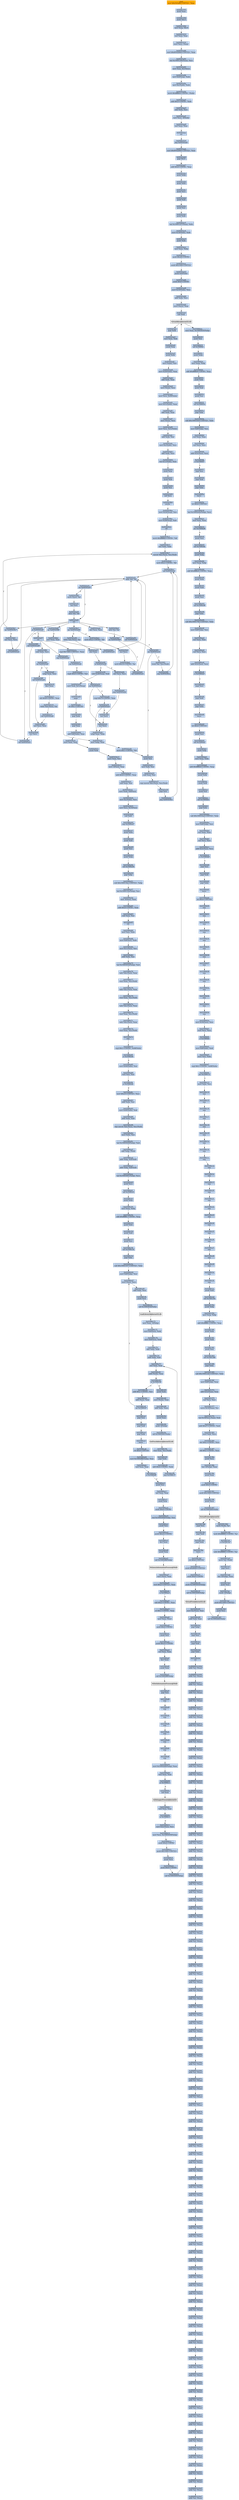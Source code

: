 digraph G {
node[shape=rectangle,style=filled,fillcolor=lightsteelblue,color=lightsteelblue]
bgcolor="transparent"
a0x00401000movl_0x543a88UINT32_eax[label="start\nmovl $0x543a88<UINT32>, %eax",color="lightgrey",fillcolor="orange"];
a0x00401005pushl_eax[label="0x00401005\npushl %eax"];
a0x00401006pushl_fs_0[label="0x00401006\npushl %fs:0"];
a0x0040100dmovl_esp_fs_0[label="0x0040100d\nmovl %esp, %fs:0"];
a0x00401014xorl_eax_eax[label="0x00401014\nxorl %eax, %eax"];
a0x00401016movl_ecx_eax_[label="0x00401016\nmovl %ecx, (%eax)"];
a0x00543a88movl_0xf054280dUINT32_eax[label="0x00543a88\nmovl $0xf054280d<UINT32>, %eax"];
a0x00543a8dleal_0x1000129eeax__ecx[label="0x00543a8d\nleal 0x1000129e(%eax), %ecx"];
a0x00543a93movl_eax_0x1ecx_[label="0x00543a93\nmovl %eax, 0x1(%ecx)"];
a0x00543a96movl_0x4esp__edx[label="0x00543a96\nmovl 0x4(%esp), %edx"];
a0x00543a9amovl_0xcedx__edx[label="0x00543a9a\nmovl 0xc(%edx), %edx"];
a0x00543a9dmovb_0xffffffe9UINT8_edx_[label="0x00543a9d\nmovb $0xffffffe9<UINT8>, (%edx)"];
a0x00543aa0addl_0x5UINT8_edx[label="0x00543aa0\naddl $0x5<UINT8>, %edx"];
a0x00543aa3subl_edx_ecx[label="0x00543aa3\nsubl %edx, %ecx"];
a0x00543aa5movl_ecx__4edx_[label="0x00543aa5\nmovl %ecx, -4(%edx)"];
a0x00543aa8xorl_eax_eax[label="0x00543aa8\nxorl %eax, %eax"];
a0x00543aaaret[label="0x00543aaa\nret"];
a0x00401016jmp_0x00543aab[label="0x00401016\njmp 0x00543aab"];
a0x00543aabmovl_0xf054280dUINT32_eax[label="0x00543aab\nmovl $0xf054280d<UINT32>, %eax"];
a0x00543ab0popl_fs_0[label="0x00543ab0\npopl %fs:0"];
a0x00543ab7addl_0x4UINT8_esp[label="0x00543ab7\naddl $0x4<UINT8>, %esp"];
a0x00543abapushl_ebp[label="0x00543aba\npushl %ebp"];
a0x00543abbpushl_ebx[label="0x00543abb\npushl %ebx"];
a0x00543abcpushl_ecx[label="0x00543abc\npushl %ecx"];
a0x00543abdpushl_edi[label="0x00543abd\npushl %edi"];
a0x00543abepushl_esi[label="0x00543abe\npushl %esi"];
a0x00543abfpushl_edx[label="0x00543abf\npushl %edx"];
a0x00543ac0leal_0x10001257eax__ebx[label="0x00543ac0\nleal 0x10001257(%eax), %ebx"];
a0x00543ac6movl_0x18ebx__edx[label="0x00543ac6\nmovl 0x18(%ebx), %edx"];
a0x00543ac9pushl_edx[label="0x00543ac9\npushl %edx"];
a0x00543acamovl_eax_ebp[label="0x00543aca\nmovl %eax, %ebp"];
a0x00543accpushl_0x40UINT8[label="0x00543acc\npushl $0x40<UINT8>"];
a0x00543acepushl_0x1000UINT32[label="0x00543ace\npushl $0x1000<UINT32>"];
a0x00543ad3pushl_0x4ebx_[label="0x00543ad3\npushl 0x4(%ebx)"];
a0x00543ad6pushl_0x0UINT8[label="0x00543ad6\npushl $0x0<UINT8>"];
a0x00543ad8movl_0x10ebx__ecx[label="0x00543ad8\nmovl 0x10(%ebx), %ecx"];
a0x00543adbaddl_edx_ecx[label="0x00543adb\naddl %edx, %ecx"];
a0x00543addmovl_ecx__eax[label="0x00543add\nmovl (%ecx), %eax"];
a0x00543adfcall_eax[label="0x00543adf\ncall %eax"];
VirtualAlloc_kernel32_dll[label="VirtualAlloc@kernel32.dll",color="lightgrey",fillcolor="lightgrey"];
a0x00543ae1popl_edx[label="0x00543ae1\npopl %edx"];
a0x00543ae2movl_eax_edi[label="0x00543ae2\nmovl %eax, %edi"];
a0x00543ae4pushl_eax[label="0x00543ae4\npushl %eax"];
a0x00543ae5pushl_edx[label="0x00543ae5\npushl %edx"];
a0x00543ae6movl_ebx__esi[label="0x00543ae6\nmovl (%ebx), %esi"];
a0x00543ae8movl_0x20ebx__eax[label="0x00543ae8\nmovl 0x20(%ebx), %eax"];
a0x00543aebaddl_edx_eax[label="0x00543aeb\naddl %edx, %eax"];
a0x00543aedmovl_eax__ecx[label="0x00543aed\nmovl (%eax), %ecx"];
a0x00543aefmovl_ecx_0x20ebx_[label="0x00543aef\nmovl %ecx, 0x20(%ebx)"];
a0x00543af2movl_0x1cebx__eax[label="0x00543af2\nmovl 0x1c(%ebx), %eax"];
a0x00543af5addl_edx_eax[label="0x00543af5\naddl %edx, %eax"];
a0x00543af7movl_eax__ecx[label="0x00543af7\nmovl (%eax), %ecx"];
a0x00543af9movl_ecx_0x1cebx_[label="0x00543af9\nmovl %ecx, 0x1c(%ebx)"];
a0x00543afcaddl_edx_esi[label="0x00543afc\naddl %edx, %esi"];
a0x00543afemovl_0xcebx__ecx[label="0x00543afe\nmovl 0xc(%ebx), %ecx"];
a0x00543b01addl_edx_ecx[label="0x00543b01\naddl %edx, %ecx"];
a0x00543b03leal_0x1cebx__eax[label="0x00543b03\nleal 0x1c(%ebx), %eax"];
a0x00543b06pushl_eax[label="0x00543b06\npushl %eax"];
a0x00543b07pushl_edi[label="0x00543b07\npushl %edi"];
a0x00543b08pushl_esi[label="0x00543b08\npushl %esi"];
a0x00543b09call_ecx[label="0x00543b09\ncall %ecx"];
a0x005439b9pusha_[label="0x005439b9\npusha "];
a0x005439bamovl_0x24esp__esi[label="0x005439ba\nmovl 0x24(%esp), %esi"];
a0x005439bemovl_0x28esp__edi[label="0x005439be\nmovl 0x28(%esp), %edi"];
a0x005439c2cld_[label="0x005439c2\ncld "];
a0x005439c3movb_0xffffff80UINT8_dl[label="0x005439c3\nmovb $0xffffff80<UINT8>, %dl"];
a0x005439c5xorl_ebx_ebx[label="0x005439c5\nxorl %ebx, %ebx"];
a0x005439c7movsb_ds_esi__es_edi_[label="0x005439c7\nmovsb %ds:(%esi), %es:(%edi)"];
a0x005439c8movb_0x2UINT8_bl[label="0x005439c8\nmovb $0x2<UINT8>, %bl"];
a0x005439cacall_0x00543a3c[label="0x005439ca\ncall 0x00543a3c"];
a0x00543a3caddb_dl_dl[label="0x00543a3c\naddb %dl, %dl"];
a0x00543a3ejne_0x00543a45[label="0x00543a3e\njne 0x00543a45"];
a0x00543a40movb_esi__dl[label="0x00543a40\nmovb (%esi), %dl"];
a0x00543a42incl_esi[label="0x00543a42\nincl %esi"];
a0x00543a43adcb_dl_dl[label="0x00543a43\nadcb %dl, %dl"];
a0x00543a45ret[label="0x00543a45\nret"];
a0x005439cfjae_0x005439c7[label="0x005439cf\njae 0x005439c7"];
a0x005439d1xorl_ecx_ecx[label="0x005439d1\nxorl %ecx, %ecx"];
a0x005439d3call_0x00543a3c[label="0x005439d3\ncall 0x00543a3c"];
a0x005439d8jae_0x005439f6[label="0x005439d8\njae 0x005439f6"];
a0x005439daxorl_eax_eax[label="0x005439da\nxorl %eax, %eax"];
a0x005439dccall_0x00543a3c[label="0x005439dc\ncall 0x00543a3c"];
a0x005439e1jae_0x00543a06[label="0x005439e1\njae 0x00543a06"];
a0x005439e3movb_0x2UINT8_bl[label="0x005439e3\nmovb $0x2<UINT8>, %bl"];
a0x005439e5incl_ecx[label="0x005439e5\nincl %ecx"];
a0x005439e6movb_0x10UINT8_al[label="0x005439e6\nmovb $0x10<UINT8>, %al"];
a0x005439e8call_0x00543a3c[label="0x005439e8\ncall 0x00543a3c"];
a0x005439edadcb_al_al[label="0x005439ed\nadcb %al, %al"];
a0x005439efjae_0x005439e8[label="0x005439ef\njae 0x005439e8"];
a0x005439f1jne_0x00543a32[label="0x005439f1\njne 0x00543a32"];
a0x005439f3stosb_al_es_edi_[label="0x005439f3\nstosb %al, %es:(%edi)"];
a0x005439f4jmp_0x005439ca[label="0x005439f4\njmp 0x005439ca"];
a0x005439f6call_0x00543a48[label="0x005439f6\ncall 0x00543a48"];
a0x00543a48incl_ecx[label="0x00543a48\nincl %ecx"];
a0x00543a49call_0x00543a3c[label="0x00543a49\ncall 0x00543a3c"];
a0x00543a4eadcl_ecx_ecx[label="0x00543a4e\nadcl %ecx, %ecx"];
a0x00543a50call_0x00543a3c[label="0x00543a50\ncall 0x00543a3c"];
a0x00543a55jb_0x00543a49[label="0x00543a55\njb 0x00543a49"];
a0x00543a57ret[label="0x00543a57\nret"];
a0x005439fbsubl_ebx_ecx[label="0x005439fb\nsubl %ebx, %ecx"];
a0x005439fdjne_0x00543a0f[label="0x005439fd\njne 0x00543a0f"];
a0x00543a0fxchgl_eax_ecx[label="0x00543a0f\nxchgl %eax, %ecx"];
a0x00543a10decl_eax[label="0x00543a10\ndecl %eax"];
a0x00543a11shll_0x8UINT8_eax[label="0x00543a11\nshll $0x8<UINT8>, %eax"];
a0x00543a14lodsb_ds_esi__al[label="0x00543a14\nlodsb %ds:(%esi), %al"];
a0x00543a15call_0x00543a46[label="0x00543a15\ncall 0x00543a46"];
a0x00543a46xorl_ecx_ecx[label="0x00543a46\nxorl %ecx, %ecx"];
a0x00543a1acmpl_0x7d00UINT32_eax[label="0x00543a1a\ncmpl $0x7d00<UINT32>, %eax"];
a0x00543a1fjae_0x00543a2b[label="0x00543a1f\njae 0x00543a2b"];
a0x00543a21cmpb_0x5UINT8_ah[label="0x00543a21\ncmpb $0x5<UINT8>, %ah"];
a0x00543a24jae_0x00543a2c[label="0x00543a24\njae 0x00543a2c"];
a0x00543a26cmpl_0x7fUINT8_eax[label="0x00543a26\ncmpl $0x7f<UINT8>, %eax"];
a0x00543a29ja_0x00543a2d[label="0x00543a29\nja 0x00543a2d"];
a0x00543a2bincl_ecx[label="0x00543a2b\nincl %ecx"];
a0x00543a2cincl_ecx[label="0x00543a2c\nincl %ecx"];
a0x00543a2dxchgl_eax_ebp[label="0x00543a2d\nxchgl %eax, %ebp"];
a0x00543a2emovl_ebp_eax[label="0x00543a2e\nmovl %ebp, %eax"];
a0x00543a30movb_0x1UINT8_bl[label="0x00543a30\nmovb $0x1<UINT8>, %bl"];
a0x00543a32pushl_esi[label="0x00543a32\npushl %esi"];
a0x00543a33movl_edi_esi[label="0x00543a33\nmovl %edi, %esi"];
a0x00543a35subl_eax_esi[label="0x00543a35\nsubl %eax, %esi"];
a0x00543a37repz_movsb_ds_esi__es_edi_[label="0x00543a37\nrepz movsb %ds:(%esi), %es:(%edi)"];
a0x00543a39popl_esi[label="0x00543a39\npopl %esi"];
a0x00543a3ajmp_0x005439ca[label="0x00543a3a\njmp 0x005439ca"];
a0x00543a06lodsb_ds_esi__al[label="0x00543a06\nlodsb %ds:(%esi), %al"];
a0x00543a07shrl_eax[label="0x00543a07\nshrl %eax"];
a0x00543a09je_0x00543a58[label="0x00543a09\nje 0x00543a58"];
a0x00543a0badcl_ecx_ecx[label="0x00543a0b\nadcl %ecx, %ecx"];
a0x00543a0djmp_0x00543a2b[label="0x00543a0d\njmp 0x00543a2b"];
a0x005439ffcall_0x00543a46[label="0x005439ff\ncall 0x00543a46"];
a0x00543a04jmp_0x00543a2e[label="0x00543a04\njmp 0x00543a2e"];
a0x00543a58subl_0x28esp__edi[label="0x00543a58\nsubl 0x28(%esp), %edi"];
a0x00543a5cmovl_edi_0x1cesp_[label="0x00543a5c\nmovl %edi, 0x1c(%esp)"];
a0x00543a60popa_[label="0x00543a60\npopa "];
a0x00543a61ret_0xcUINT16[label="0x00543a61\nret $0xc<UINT16>"];
a0x00543b0bpopl_edx[label="0x00543b0b\npopl %edx"];
a0x00543b0cpopl_eax[label="0x00543b0c\npopl %eax"];
a0x00543b0daddl_0x8ebx__eax[label="0x00543b0d\naddl 0x8(%ebx), %eax"];
a0x00543b10movl_eax_edi[label="0x00543b10\nmovl %eax, %edi"];
a0x00543b12pushl_edx[label="0x00543b12\npushl %edx"];
a0x00543b13movl_eax_esi[label="0x00543b13\nmovl %eax, %esi"];
a0x00543b15movl__4esi__eax[label="0x00543b15\nmovl -4(%esi), %eax"];
a0x00543b18addl_0x4UINT8_eax[label="0x00543b18\naddl $0x4<UINT8>, %eax"];
a0x00543b1bsubl_eax_esi[label="0x00543b1b\nsubl %eax, %esi"];
a0x00543b1dmovl_edx_0x8esi_[label="0x00543b1d\nmovl %edx, 0x8(%esi)"];
a0x00543b20movl_0xcebx__ecx[label="0x00543b20\nmovl 0xc(%ebx), %ecx"];
a0x00543b23movl_ecx_0x14esi_[label="0x00543b23\nmovl %ecx, 0x14(%esi)"];
a0x00543b26call_edi[label="0x00543b26\ncall %edi"];
a0x03580a44jmp_0x3580a47[label="0x03580a44\njmp 0x3580a47"];
a0x03580a47pushl_ebx[label="0x03580a47\npushl %ebx"];
a0x03580a48pushl_edi[label="0x03580a48\npushl %edi"];
a0x03580a49pushl_esi[label="0x03580a49\npushl %esi"];
a0x03580a4apushl_ebp[label="0x03580a4a\npushl %ebp"];
a0x03580a4bcall_0x3580a50[label="0x03580a4b\ncall 0x3580a50"];
a0x03580a50popl_ebp[label="0x03580a50\npopl %ebp"];
a0x03580a51subl_0x1000134aUINT32_ebp[label="0x03580a51\nsubl $0x1000134a<UINT32>, %ebp"];
a0x03580a57leal_0x1000133eebp__esi[label="0x03580a57\nleal 0x1000133e(%ebp), %esi"];
a0x03580a5dmovl__4esi__eax[label="0x03580a5d\nmovl -4(%esi), %eax"];
a0x03580a60addl_0x4UINT8_eax[label="0x03580a60\naddl $0x4<UINT8>, %eax"];
a0x03580a63subl_eax_esi[label="0x03580a63\nsubl %eax, %esi"];
a0x03580a65cld_[label="0x03580a65\ncld "];
a0x03580a66movl_esi_ebx[label="0x03580a66\nmovl %esi, %ebx"];
a0x03580a68movl_0x8esi__edx[label="0x03580a68\nmovl 0x8(%esi), %edx"];
a0x03580a6bmovl_0x1cesi__esi[label="0x03580a6b\nmovl 0x1c(%esi), %esi"];
a0x03580a6eaddl_edx_esi[label="0x03580a6e\naddl %edx, %esi"];
a0x03580a70leal_0x1000303debp__edi[label="0x03580a70\nleal 0x1000303d(%ebp), %edi"];
a0x03580a76lodsl_ds_esi__eax[label="0x03580a76\nlodsl %ds:(%esi), %eax"];
a0x03580a77stosl_eax_es_edi_[label="0x03580a77\nstosl %eax, %es:(%edi)"];
a0x03580a78lodsl_ds_esi__eax[label="0x03580a78\nlodsl %ds:(%esi), %eax"];
a0x03580a79stosl_eax_es_edi_[label="0x03580a79\nstosl %eax, %es:(%edi)"];
a0x03580a7alodsl_ds_esi__eax[label="0x03580a7a\nlodsl %ds:(%esi), %eax"];
a0x03580a7bstosl_eax_es_edi_[label="0x03580a7b\nstosl %eax, %es:(%edi)"];
a0x03580a7clodsl_ds_esi__eax[label="0x03580a7c\nlodsl %ds:(%esi), %eax"];
a0x03580a7dstosl_eax_es_edi_[label="0x03580a7d\nstosl %eax, %es:(%edi)"];
a0x03580a7enop_[label="0x03580a7e\nnop "];
a0x03580a7fcmpl_0x1UINT8_0x48ebx_[label="0x03580a7f\ncmpl $0x1<UINT8>, 0x48(%ebx)"];
a0x03580a83je_0x3580a9a[label="0x03580a83\nje 0x3580a9a"];
a0x03580a85movl_0x44ebx__esi[label="0x03580a85\nmovl 0x44(%ebx), %esi"];
a0x03580a88testl_esi_esi[label="0x03580a88\ntestl %esi, %esi"];
a0x03580a8aje_0x3580a9a[label="0x03580a8a\nje 0x3580a9a"];
a0x03580a8cmovl_0x23UINT32_ecx[label="0x03580a8c\nmovl $0x23<UINT32>, %ecx"];
a0x03580a91addl_edx_esi[label="0x03580a91\naddl %edx, %esi"];
a0x03580a93movl_0x40ebx__edi[label="0x03580a93\nmovl 0x40(%ebx), %edi"];
a0x03580a96addl_edx_edi[label="0x03580a96\naddl %edx, %edi"];
a0x03580a98repz_movsb_ds_esi__es_edi_[label="0x03580a98\nrepz movsb %ds:(%esi), %es:(%edi)"];
a0x03580a9amovl_ebx_esi[label="0x03580a9a\nmovl %ebx, %esi"];
a0x03580a9cleal_0x10003029ebp__edi[label="0x03580a9c\nleal 0x10003029(%ebp), %edi"];
a0x03580aa2addl_ebp_edi_[label="0x03580aa2\naddl %ebp, (%edi)"];
a0x03580aa4addl_ebp_0x4edi_[label="0x03580aa4\naddl %ebp, 0x4(%edi)"];
a0x03580aa7addl_ebp_0x8edi_[label="0x03580aa7\naddl %ebp, 0x8(%edi)"];
a0x03580aaaleal_0x10003001ebp__ecx[label="0x03580aaa\nleal 0x10003001(%ebp), %ecx"];
a0x03580ab0pushl_ecx[label="0x03580ab0\npushl %ecx"];
a0x03580ab1call_0x3580c4f[label="0x03580ab1\ncall 0x3580c4f"];
a0x03580c4fpushl_ebp[label="0x03580c4f\npushl %ebp"];
a0x03580c50movl_esp_ebp[label="0x03580c50\nmovl %esp, %ebp"];
a0x03580c52addl_0xfffffffcUINT8_esp[label="0x03580c52\naddl $0xfffffffc<UINT8>, %esp"];
a0x03580c55pushl_ebx[label="0x03580c55\npushl %ebx"];
a0x03580c56pushl_edi[label="0x03580c56\npushl %edi"];
a0x03580c57pushl_esi[label="0x03580c57\npushl %esi"];
a0x03580c58call_0x3580c5d[label="0x03580c58\ncall 0x3580c5d"];
a0x03580c5dpopl_ebx[label="0x03580c5d\npopl %ebx"];
a0x03580c5esubl_0x10001557UINT32_ebx[label="0x03580c5e\nsubl $0x10001557<UINT32>, %ebx"];
a0x03580c64movl_0x8ebp__esi[label="0x03580c64\nmovl 0x8(%ebp), %esi"];
a0x03580c67movl_esi__ecx[label="0x03580c67\nmovl (%esi), %ecx"];
a0x03580c69addl_ebx_ecx[label="0x03580c69\naddl %ebx, %ecx"];
a0x03580c6bpushl_ecx[label="0x03580c6b\npushl %ecx"];
a0x03580c6ccall_0x1000303debx_[label="0x03580c6c\ncall 0x1000303d(%ebx)"];
LoadLibraryA_kernel32_dll[label="LoadLibraryA@kernel32.dll",color="lightgrey",fillcolor="lightgrey"];
a0x03580c72movl_eax__4ebp_[label="0x03580c72\nmovl %eax, -4(%ebp)"];
a0x03580c75movl_0x4esi__edx[label="0x03580c75\nmovl 0x4(%esi), %edx"];
a0x03580c78movl_0x8esi__edi[label="0x03580c78\nmovl 0x8(%esi), %edi"];
a0x03580c7baddl_ebx_edx[label="0x03580c7b\naddl %ebx, %edx"];
a0x03580c7daddl_ebx_edi[label="0x03580c7d\naddl %ebx, %edi"];
a0x03580c7fxorl_eax_eax[label="0x03580c7f\nxorl %eax, %eax"];
a0x03580c81addl_edx__eax[label="0x03580c81\naddl (%edx), %eax"];
a0x03580c83je_0x3580c9b[label="0x03580c83\nje 0x3580c9b"];
a0x03580c85pushl_edx[label="0x03580c85\npushl %edx"];
a0x03580c86movl_edx__eax[label="0x03580c86\nmovl (%edx), %eax"];
a0x03580c88addl_ebx_eax[label="0x03580c88\naddl %ebx, %eax"];
a0x03580c8apushl_eax[label="0x03580c8a\npushl %eax"];
a0x03580c8bpushl__4ebp_[label="0x03580c8b\npushl -4(%ebp)"];
a0x03580c8ecall_0x10003041ebx_[label="0x03580c8e\ncall 0x10003041(%ebx)"];
GetProcAddress_kernel32_dll[label="GetProcAddress@kernel32.dll",color="lightgrey",fillcolor="lightgrey"];
a0x03580c94stosl_eax_es_edi_[label="0x03580c94\nstosl %eax, %es:(%edi)"];
a0x03580c95popl_edx[label="0x03580c95\npopl %edx"];
a0x03580c96addl_0x4UINT8_edx[label="0x03580c96\naddl $0x4<UINT8>, %edx"];
a0x03580c99jmp_0x3580c7f[label="0x03580c99\njmp 0x3580c7f"];
a0x03580c9baddl_0xcUINT8_esi[label="0x03580c9b\naddl $0xc<UINT8>, %esi"];
a0x03580c9eaddl_esi__eax[label="0x03580c9e\naddl (%esi), %eax"];
a0x03580ca0jne_0x3580c67[label="0x03580ca0\njne 0x3580c67"];
a0x03580ca2popl_esi[label="0x03580ca2\npopl %esi"];
a0x03580ca3popl_edi[label="0x03580ca3\npopl %edi"];
a0x03580ca4popl_ebx[label="0x03580ca4\npopl %ebx"];
a0x03580ca5leave_[label="0x03580ca5\nleave "];
a0x03580ca6ret_0x4UINT16[label="0x03580ca6\nret $0x4<UINT16>"];
a0x03580ab6movl_0x10002ffdebp__eax[label="0x03580ab6\nmovl 0x10002ffd(%ebp), %eax"];
a0x03580abctestl_eax_eax[label="0x03580abc\ntestl %eax, %eax"];
a0x03580abeje_0x3580af8[label="0x03580abe\nje 0x3580af8"];
a0x03580ac0pushl_esi[label="0x03580ac0\npushl %esi"];
a0x03580ac1xorl_eax_eax[label="0x03580ac1\nxorl %eax, %eax"];
a0x03580ac3pushl_eax[label="0x03580ac3\npushl %eax"];
a0x03580ac4pushl_0x4UINT8[label="0x03580ac4\npushl $0x4<UINT8>"];
a0x03580ac6leal_0x1000304debp__esi[label="0x03580ac6\nleal 0x1000304d(%ebp), %esi"];
a0x03580accpushl_esi[label="0x03580acc\npushl %esi"];
a0x03580acdpushl_0x22UINT8[label="0x03580acd\npushl $0x22<UINT8>"];
a0x03580acfdecl_eax[label="0x03580acf\ndecl %eax"];
a0x03580ad0pushl_eax[label="0x03580ad0\npushl %eax"];
a0x03580ad1call_0x10002ffdebp_[label="0x03580ad1\ncall 0x10002ffd(%ebp)"];
NtQueryInformationProcess_Ntdll[label="NtQueryInformationProcess@Ntdll",color="lightgrey",fillcolor="lightgrey"];
a0x03580ad7movl_esi__eax[label="0x03580ad7\nmovl (%esi), %eax"];
a0x03580ad9testl_0x2UINT32_eax[label="0x03580ad9\ntestl $0x2<UINT32>, %eax"];
a0x03580adeje_0x3580ae3[label="0x03580ade\nje 0x3580ae3"];
a0x03580ae0subl_0x2UINT8_eax[label="0x03580ae0\nsubl $0x2<UINT8>, %eax"];
a0x03580ae3orl_0x1UINT8_eax[label="0x03580ae3\norl $0x1<UINT8>, %eax"];
a0x03580ae6movl_eax_esi_[label="0x03580ae6\nmovl %eax, (%esi)"];
a0x03580ae8pushl_0x4UINT8[label="0x03580ae8\npushl $0x4<UINT8>"];
a0x03580aeapushl_esi[label="0x03580aea\npushl %esi"];
a0x03580aebpushl_0x22UINT8[label="0x03580aeb\npushl $0x22<UINT8>"];
a0x03580aedxorl_eax_eax[label="0x03580aed\nxorl %eax, %eax"];
a0x03580aefdecl_eax[label="0x03580aef\ndecl %eax"];
a0x03580af0pushl_eax[label="0x03580af0\npushl %eax"];
a0x03580af1call_0x10002ff9ebp_[label="0x03580af1\ncall 0x10002ff9(%ebp)"];
NtSetInformationProcess_Ntdll[label="NtSetInformationProcess@Ntdll",color="lightgrey",fillcolor="lightgrey"];
a0x03580af7popl_esi[label="0x03580af7\npopl %esi"];
a0x03580af8nop_[label="0x03580af8\nnop "];
a0x03580af9nop_[label="0x03580af9\nnop "];
a0x03580afanop_[label="0x03580afa\nnop "];
a0x03580afbnop_[label="0x03580afb\nnop "];
a0x03580afcnop_[label="0x03580afc\nnop "];
a0x03580afdnop_[label="0x03580afd\nnop "];
a0x03580afenop_[label="0x03580afe\nnop "];
a0x03580affnop_[label="0x03580aff\nnop "];
a0x03580b00movl_0x10002fd9ebp__eax[label="0x03580b00\nmovl 0x10002fd9(%ebp), %eax"];
a0x03580b06testl_eax_eax[label="0x03580b06\ntestl %eax, %eax"];
a0x03580b08je_0x3580b11[label="0x03580b08\nje 0x3580b11"];
a0x03580b0acall_eax[label="0x03580b0a\ncall %eax"];
IsDebuggerPresent_kernel32[label="IsDebuggerPresent@kernel32",color="lightgrey",fillcolor="lightgrey"];
a0x03580b0ctestl_eax_eax[label="0x03580b0c\ntestl %eax, %eax"];
a0x03580b0eje_0x3580b11[label="0x03580b0e\nje 0x3580b11"];
a0x03580b11movl_0x2cesi__ecx[label="0x03580b11\nmovl 0x2c(%esi), %ecx"];
a0x03580b14movl_ecx_0x10003039ebp_[label="0x03580b14\nmovl %ecx, 0x10003039(%ebp)"];
a0x03580b1apushl_0x4UINT8[label="0x03580b1a\npushl $0x4<UINT8>"];
a0x03580b1cpushl_0x1000UINT32[label="0x03580b1c\npushl $0x1000<UINT32>"];
a0x03580b21pushl_ecx[label="0x03580b21\npushl %ecx"];
a0x03580b22pushl_0x0UINT8[label="0x03580b22\npushl $0x0<UINT8>"];
a0x03580b24call_0x10003045ebp_[label="0x03580b24\ncall 0x10003045(%ebp)"];
a0x03580b2amovl_eax_0x10003035ebp_[label="0x03580b2a\nmovl %eax, 0x10003035(%ebp)"];
a0x03580b30pushl_esi[label="0x03580b30\npushl %esi"];
a0x03580b31call_0x3580f2c[label="0x03580b31\ncall 0x3580f2c"];
a0x03580f2cpushl_ebp[label="0x03580f2c\npushl %ebp"];
a0x03580f2dmovl_esp_ebp[label="0x03580f2d\nmovl %esp, %ebp"];
a0x03580f2faddl_0xffffffe8UINT8_esp[label="0x03580f2f\naddl $0xffffffe8<UINT8>, %esp"];
a0x03580f32pushl_ebx[label="0x03580f32\npushl %ebx"];
a0x03580f33pushl_edi[label="0x03580f33\npushl %edi"];
a0x03580f34pushl_esi[label="0x03580f34\npushl %esi"];
a0x03580f35call_0x3580f3a[label="0x03580f35\ncall 0x3580f3a"];
a0x03580f3apopl_ebx[label="0x03580f3a\npopl %ebx"];
a0x03580f3bsubl_0x10001834UINT32_ebx[label="0x03580f3b\nsubl $0x10001834<UINT32>, %ebx"];
a0x03580f41movl_0x8ebp__esi[label="0x03580f41\nmovl 0x8(%ebp), %esi"];
a0x03580f44xorl_eax_eax[label="0x03580f44\nxorl %eax, %eax"];
a0x03580f46xorl_ecx_ecx[label="0x03580f46\nxorl %ecx, %ecx"];
a0x03580f48addl_0x3cesi__ecx[label="0x03580f48\naddl 0x3c(%esi), %ecx"];
a0x03580f4bje_0x3580f57[label="0x03580f4b\nje 0x3580f57"];
a0x03580f57popl_esi[label="0x03580f57\npopl %esi"];
a0x03580f58popl_edi[label="0x03580f58\npopl %edi"];
a0x03580f59popl_ebx[label="0x03580f59\npopl %ebx"];
a0x03580f5aleave_[label="0x03580f5a\nleave "];
a0x03580f5bret_0x4UINT16[label="0x03580f5b\nret $0x4<UINT16>"];
a0x03580b36leal_0x10002e0eebp__ecx[label="0x03580b36\nleal 0x10002e0e(%ebp), %ecx"];
a0x03580b3ctestl_eax_eax[label="0x03580b3c\ntestl %eax, %eax"];
a0x03580b3ejne_0x3580bd8[label="0x03580b3e\njne 0x3580bd8"];
a0x03580b44pushl_esi[label="0x03580b44\npushl %esi"];
a0x03580b45call_0x3580e8a[label="0x03580b45\ncall 0x3580e8a"];
a0x03580e8apushl_ebp[label="0x03580e8a\npushl %ebp"];
a0x03580e8bmovl_esp_ebp[label="0x03580e8b\nmovl %esp, %ebp"];
a0x03580e8daddl_0xffffffe8UINT8_esp[label="0x03580e8d\naddl $0xffffffe8<UINT8>, %esp"];
a0x03580e90pushl_ebx[label="0x03580e90\npushl %ebx"];
a0x03580e91pushl_edi[label="0x03580e91\npushl %edi"];
a0x03580e92pushl_esi[label="0x03580e92\npushl %esi"];
a0x03580e93call_0x3580e98[label="0x03580e93\ncall 0x3580e98"];
a0x03580e98popl_ebx[label="0x03580e98\npopl %ebx"];
a0x03580e99subl_0x10001792UINT32_ebx[label="0x03580e99\nsubl $0x10001792<UINT32>, %ebx"];
a0x03580e9fmovl_0x8ebp__esi[label="0x03580e9f\nmovl 0x8(%ebp), %esi"];
a0x03580ea2xorl_eax_eax[label="0x03580ea2\nxorl %eax, %eax"];
a0x03580ea4xorl_ecx_ecx[label="0x03580ea4\nxorl %ecx, %ecx"];
a0x03580ea6addl_0x3cesi__ecx[label="0x03580ea6\naddl 0x3c(%esi), %ecx"];
a0x03580ea9je_0x3580eb5[label="0x03580ea9\nje 0x3580eb5"];
a0x03580eb5popl_esi[label="0x03580eb5\npopl %esi"];
a0x03580eb6popl_edi[label="0x03580eb6\npopl %edi"];
a0x03580eb7popl_ebx[label="0x03580eb7\npopl %ebx"];
a0x03580eb8leave_[label="0x03580eb8\nleave "];
a0x03580eb9ret_0x4UINT16[label="0x03580eb9\nret $0x4<UINT16>"];
a0x03580b4apushl_esi[label="0x03580b4a\npushl %esi"];
a0x03580b4bcall_0x3580da5[label="0x03580b4b\ncall 0x3580da5"];
a0x03580da5pushl_ebp[label="0x03580da5\npushl %ebp"];
a0x03580da6movl_esp_ebp[label="0x03580da6\nmovl %esp, %ebp"];
a0x03580da8addl_0xffffffe8UINT8_esp[label="0x03580da8\naddl $0xffffffe8<UINT8>, %esp"];
a0x03580dabpushl_ebx[label="0x03580dab\npushl %ebx"];
a0x03580dacpushl_edi[label="0x03580dac\npushl %edi"];
a0x03580dadpushl_esi[label="0x03580dad\npushl %esi"];
a0x03580daecall_0x3580db3[label="0x03580dae\ncall 0x3580db3"];
a0x03580db3popl_ebx[label="0x03580db3\npopl %ebx"];
a0x03580db4subl_0x100016adUINT32_ebx[label="0x03580db4\nsubl $0x100016ad<UINT32>, %ebx"];
a0x03580dbamovl_0x8ebp__esi[label="0x03580dba\nmovl 0x8(%ebp), %esi"];
a0x03580dbdxorl_eax_eax[label="0x03580dbd\nxorl %eax, %eax"];
a0x03580dbfxorl_ecx_ecx[label="0x03580dbf\nxorl %ecx, %ecx"];
a0x03580dc1addl_0x3cesi__ecx[label="0x03580dc1\naddl 0x3c(%esi), %ecx"];
a0x03580dc4je_0x3580dd0[label="0x03580dc4\nje 0x3580dd0"];
a0x03580dd0popl_esi[label="0x03580dd0\npopl %esi"];
a0x03580dd1popl_edi[label="0x03580dd1\npopl %edi"];
a0x03580dd2popl_ebx[label="0x03580dd2\npopl %ebx"];
a0x03580dd3leave_[label="0x03580dd3\nleave "];
a0x03580dd4ret_0x4UINT16[label="0x03580dd4\nret $0x4<UINT16>"];
a0x03580b50nop_[label="0x03580b50\nnop "];
a0x03580b51nop_[label="0x03580b51\nnop "];
a0x03580b52nop_[label="0x03580b52\nnop "];
a0x03580b53nop_[label="0x03580b53\nnop "];
a0x03580b54nop_[label="0x03580b54\nnop "];
a0x03580b55nop_[label="0x03580b55\nnop "];
a0x03580b56nop_[label="0x03580b56\nnop "];
a0x03580b57nop_[label="0x03580b57\nnop "];
a0x03580b58nop_[label="0x03580b58\nnop "];
a0x03580b59nop_[label="0x03580b59\nnop "];
a0x03580b5anop_[label="0x03580b5a\nnop "];
a0x03580b5bnop_[label="0x03580b5b\nnop "];
a0x03580b5cnop_[label="0x03580b5c\nnop "];
a0x03580b5dnop_[label="0x03580b5d\nnop "];
a0x03580b5emovl_0x34esi__ecx[label="0x03580b5e\nmovl 0x34(%esi), %ecx"];
a0x03580b61testl_ecx_ecx[label="0x03580b61\ntestl %ecx, %ecx"];
a0x03580b63je_0x3580bf2[label="0x03580b63\nje 0x3580bf2"];
a0x03580bf2movl_0x8ebx__edi[label="0x03580bf2\nmovl 0x8(%ebx), %edi"];
a0x03580bf5movl_esi_ebx[label="0x03580bf5\nmovl %esi, %ebx"];
a0x03580bf7cmpl_0x1UINT8_0x48ebx_[label="0x03580bf7\ncmpl $0x1<UINT8>, 0x48(%ebx)"];
a0x03580bfbjne_0x3580c12[label="0x03580bfb\njne 0x3580c12"];
a0x03580c12movl_ebx_esi[label="0x03580c12\nmovl %ebx, %esi"];
a0x03580c14nop_[label="0x03580c14\nnop "];
a0x03580c15nop_[label="0x03580c15\nnop "];
a0x03580c16nop_[label="0x03580c16\nnop "];
a0x03580c17nop_[label="0x03580c17\nnop "];
a0x03580c18nop_[label="0x03580c18\nnop "];
a0x03580c19nop_[label="0x03580c19\nnop "];
a0x03580c1anop_[label="0x03580c1a\nnop "];
a0x03580c1bnop_[label="0x03580c1b\nnop "];
a0x03580c1cnop_[label="0x03580c1c\nnop "];
a0x03580c1dnop_[label="0x03580c1d\nnop "];
a0x03580c1enop_[label="0x03580c1e\nnop "];
a0x03580c1fnop_[label="0x03580c1f\nnop "];
a0x03580c20nop_[label="0x03580c20\nnop "];
a0x03580c21nop_[label="0x03580c21\nnop "];
a0x03580c22nop_[label="0x03580c22\nnop "];
a0x03580c23nop_[label="0x03580c23\nnop "];
a0x03580c24nop_[label="0x03580c24\nnop "];
a0x03580c25nop_[label="0x03580c25\nnop "];
a0x03580c26nop_[label="0x03580c26\nnop "];
a0x03580c27nop_[label="0x03580c27\nnop "];
a0x03580c28nop_[label="0x03580c28\nnop "];
a0x03580c29nop_[label="0x03580c29\nnop "];
a0x03580c2anop_[label="0x03580c2a\nnop "];
a0x03580c2bnop_[label="0x03580c2b\nnop "];
a0x03580c2cpushl_edi[label="0x03580c2c\npushl %edi"];
a0x03580c2dcall_0x358135a[label="0x03580c2d\ncall 0x358135a"];
a0x0358135apushl_ebp[label="0x0358135a\npushl %ebp"];
a0x0358135bmovl_esp_ebp[label="0x0358135b\nmovl %esp, %ebp"];
a0x0358135daddl_0xfffffffcUINT8_esp[label="0x0358135d\naddl $0xfffffffc<UINT8>, %esp"];
a0x03581360pushl_ebx[label="0x03581360\npushl %ebx"];
a0x03581361pushl_edi[label="0x03581361\npushl %edi"];
a0x03581362pushl_esi[label="0x03581362\npushl %esi"];
a0x03581363call_0x3581368[label="0x03581363\ncall 0x3581368"];
a0x03581368popl_ebx[label="0x03581368\npopl %ebx"];
a0x03581369subl_0x10001c62UINT32_ebx[label="0x03581369\nsubl $0x10001c62<UINT32>, %ebx"];
a0x0358136fmovl_0x8ebp__eax[label="0x0358136f\nmovl 0x8(%ebp), %eax"];
a0x03581372addl_0x3ceax__eax[label="0x03581372\naddl 0x3c(%eax), %eax"];
a0x03581375xorl_ecx_ecx[label="0x03581375\nxorl %ecx, %ecx"];
a0x03581377movw_0x14eax__cx[label="0x03581377\nmovw 0x14(%eax), %cx"];
a0x0358137bleal_0x18ecxeax__edi[label="0x0358137b\nleal 0x18(%ecx,%eax), %edi"];
a0x0358137faddl_0x27UINT8_edi[label="0x0358137f\naddl $0x27<UINT8>, %edi"];
a0x03581382movl_edi_ecx[label="0x03581382\nmovl %edi, %ecx"];
a0x03581384shrl_0xcUINT8_ecx[label="0x03581384\nshrl $0xc<UINT8>, %ecx"];
a0x03581387shll_0xcUINT8_ecx[label="0x03581387\nshll $0xc<UINT8>, %ecx"];
a0x0358138apushl_ecx[label="0x0358138a\npushl %ecx"];
a0x0358138bleal__4ebp__eax[label="0x0358138b\nleal -4(%ebp), %eax"];
a0x0358138epushl_eax[label="0x0358138e\npushl %eax"];
a0x0358138fpushl_0x4UINT8[label="0x0358138f\npushl $0x4<UINT8>"];
a0x03581391pushl_0x1000UINT32[label="0x03581391\npushl $0x1000<UINT32>"];
a0x03581396pushl_ecx[label="0x03581396\npushl %ecx"];
a0x03581397call_0x10002fd5ebx_[label="0x03581397\ncall 0x10002fd5(%ebx)"];
VirtualProtect_kernel32[label="VirtualProtect@kernel32",color="lightgrey",fillcolor="lightgrey"];
a0x0358139dmovb_edi__al[label="0x0358139d\nmovb (%edi), %al"];
a0x0358139ftestb_0xffffff80UINT8_al[label="0x0358139f\ntestb $0xffffff80<UINT8>, %al"];
a0x035813a1je_0x35813a7[label="0x035813a1\nje 0x35813a7"];
a0x035813a3subb_0xffffff80UINT8_al[label="0x035813a3\nsubb $0xffffff80<UINT8>, %al"];
a0x035813a5movb_al_edi_[label="0x035813a5\nmovb %al, (%edi)"];
a0x035813a7popl_ecx[label="0x035813a7\npopl %ecx"];
a0x035813a8leal__4ebp__eax[label="0x035813a8\nleal -4(%ebp), %eax"];
a0x035813abpushl_eax[label="0x035813ab\npushl %eax"];
a0x035813acpushl__4ebp_[label="0x035813ac\npushl -4(%ebp)"];
a0x035813afpushl_0x1000UINT32[label="0x035813af\npushl $0x1000<UINT32>"];
a0x035813b4pushl_ecx[label="0x035813b4\npushl %ecx"];
a0x035813b5call_0x10002fd5ebx_[label="0x035813b5\ncall 0x10002fd5(%ebx)"];
a0x035813bbpopl_esi[label="0x035813bb\npopl %esi"];
a0x035813bcpopl_edi[label="0x035813bc\npopl %edi"];
a0x035813bdpopl_ebx[label="0x035813bd\npopl %ebx"];
a0x035813beleave_[label="0x035813be\nleave "];
a0x035813bfret_0x4UINT16[label="0x035813bf\nret $0x4<UINT16>"];
a0x03580c32pushl_0x8000UINT32[label="0x03580c32\npushl $0x8000<UINT32>"];
a0x03580c37pushl_0x0UINT8[label="0x03580c37\npushl $0x0<UINT8>"];
a0x03580c39pushl_0x10003035ebp_[label="0x03580c39\npushl 0x10003035(%ebp)"];
a0x03580c3fcall_0x10003049ebp_[label="0x03580c3f\ncall 0x10003049(%ebp)"];
VirtualFree_kernel32_dll[label="VirtualFree@kernel32.dll",color="lightgrey",fillcolor="lightgrey"];
a0x03580c45movl_0xcesi__eax[label="0x03580c45\nmovl 0xc(%esi), %eax"];
a0x03580c48addl_edi_eax[label="0x03580c48\naddl %edi, %eax"];
a0x03580c4apopl_ebp[label="0x03580c4a\npopl %ebp"];
a0x03580c4bpopl_esi[label="0x03580c4b\npopl %esi"];
a0x03580c4cpopl_edi[label="0x03580c4c\npopl %edi"];
a0x03580c4dpopl_ebx[label="0x03580c4d\npopl %ebx"];
a0x03580c4eret[label="0x03580c4e\nret"];
a0xfffffffff054280daddb_al_eax_[label="0xfffffffff054280d\naddb %al, (%eax)"];
a0xfffffffff054280faddb_al_eax_[label="0xfffffffff054280f\naddb %al, (%eax)"];
a0xfffffffff0542811addb_al_eax_[label="0xfffffffff0542811\naddb %al, (%eax)"];
a0xfffffffff0542813addb_al_eax_[label="0xfffffffff0542813\naddb %al, (%eax)"];
a0xfffffffff0542815addb_al_eax_[label="0xfffffffff0542815\naddb %al, (%eax)"];
a0xfffffffff0542817addb_al_eax_[label="0xfffffffff0542817\naddb %al, (%eax)"];
a0xfffffffff0542819addb_al_eax_[label="0xfffffffff0542819\naddb %al, (%eax)"];
a0xfffffffff054281baddb_al_eax_[label="0xfffffffff054281b\naddb %al, (%eax)"];
a0xfffffffff054281daddb_al_eax_[label="0xfffffffff054281d\naddb %al, (%eax)"];
a0xfffffffff054281faddb_al_eax_[label="0xfffffffff054281f\naddb %al, (%eax)"];
a0xfffffffff0542821addb_al_eax_[label="0xfffffffff0542821\naddb %al, (%eax)"];
a0xfffffffff0542823addb_al_eax_[label="0xfffffffff0542823\naddb %al, (%eax)"];
a0xfffffffff0542825addb_al_eax_[label="0xfffffffff0542825\naddb %al, (%eax)"];
a0xfffffffff0542827addb_al_eax_[label="0xfffffffff0542827\naddb %al, (%eax)"];
a0xfffffffff0542829addb_al_eax_[label="0xfffffffff0542829\naddb %al, (%eax)"];
a0xfffffffff054282baddb_al_eax_[label="0xfffffffff054282b\naddb %al, (%eax)"];
a0xfffffffff054282daddb_al_eax_[label="0xfffffffff054282d\naddb %al, (%eax)"];
a0xfffffffff054282faddb_al_eax_[label="0xfffffffff054282f\naddb %al, (%eax)"];
a0xfffffffff0542831addb_al_eax_[label="0xfffffffff0542831\naddb %al, (%eax)"];
a0xfffffffff0542833addb_al_eax_[label="0xfffffffff0542833\naddb %al, (%eax)"];
a0xfffffffff0542835addb_al_eax_[label="0xfffffffff0542835\naddb %al, (%eax)"];
a0xfffffffff0542837addb_al_eax_[label="0xfffffffff0542837\naddb %al, (%eax)"];
a0xfffffffff0542839addb_al_eax_[label="0xfffffffff0542839\naddb %al, (%eax)"];
a0xfffffffff054283baddb_al_eax_[label="0xfffffffff054283b\naddb %al, (%eax)"];
a0xfffffffff054283daddb_al_eax_[label="0xfffffffff054283d\naddb %al, (%eax)"];
a0xfffffffff054283faddb_al_eax_[label="0xfffffffff054283f\naddb %al, (%eax)"];
a0xfffffffff0542841addb_al_eax_[label="0xfffffffff0542841\naddb %al, (%eax)"];
a0xfffffffff0542843addb_al_eax_[label="0xfffffffff0542843\naddb %al, (%eax)"];
a0xfffffffff0542845addb_al_eax_[label="0xfffffffff0542845\naddb %al, (%eax)"];
a0xfffffffff0542847addb_al_eax_[label="0xfffffffff0542847\naddb %al, (%eax)"];
a0xfffffffff0542849addb_al_eax_[label="0xfffffffff0542849\naddb %al, (%eax)"];
a0xfffffffff054284baddb_al_eax_[label="0xfffffffff054284b\naddb %al, (%eax)"];
a0xfffffffff054284daddb_al_eax_[label="0xfffffffff054284d\naddb %al, (%eax)"];
a0xfffffffff054284faddb_al_eax_[label="0xfffffffff054284f\naddb %al, (%eax)"];
a0xfffffffff0542851addb_al_eax_[label="0xfffffffff0542851\naddb %al, (%eax)"];
a0xfffffffff0542853addb_al_eax_[label="0xfffffffff0542853\naddb %al, (%eax)"];
a0xfffffffff0542855addb_al_eax_[label="0xfffffffff0542855\naddb %al, (%eax)"];
a0xfffffffff0542857addb_al_eax_[label="0xfffffffff0542857\naddb %al, (%eax)"];
a0xfffffffff0542859addb_al_eax_[label="0xfffffffff0542859\naddb %al, (%eax)"];
a0xfffffffff054285baddb_al_eax_[label="0xfffffffff054285b\naddb %al, (%eax)"];
a0xfffffffff054285daddb_al_eax_[label="0xfffffffff054285d\naddb %al, (%eax)"];
a0xfffffffff054285faddb_al_eax_[label="0xfffffffff054285f\naddb %al, (%eax)"];
a0xfffffffff0542861addb_al_eax_[label="0xfffffffff0542861\naddb %al, (%eax)"];
a0xfffffffff0542863addb_al_eax_[label="0xfffffffff0542863\naddb %al, (%eax)"];
a0xfffffffff0542865addb_al_eax_[label="0xfffffffff0542865\naddb %al, (%eax)"];
a0xfffffffff0542867addb_al_eax_[label="0xfffffffff0542867\naddb %al, (%eax)"];
a0xfffffffff0542869addb_al_eax_[label="0xfffffffff0542869\naddb %al, (%eax)"];
a0xfffffffff054286baddb_al_eax_[label="0xfffffffff054286b\naddb %al, (%eax)"];
a0xfffffffff054286daddb_al_eax_[label="0xfffffffff054286d\naddb %al, (%eax)"];
a0xfffffffff054286faddb_al_eax_[label="0xfffffffff054286f\naddb %al, (%eax)"];
a0xfffffffff0542871addb_al_eax_[label="0xfffffffff0542871\naddb %al, (%eax)"];
a0xfffffffff0542873addb_al_eax_[label="0xfffffffff0542873\naddb %al, (%eax)"];
a0xfffffffff0542875addb_al_eax_[label="0xfffffffff0542875\naddb %al, (%eax)"];
a0xfffffffff0542877addb_al_eax_[label="0xfffffffff0542877\naddb %al, (%eax)"];
a0xfffffffff0542879addb_al_eax_[label="0xfffffffff0542879\naddb %al, (%eax)"];
a0xfffffffff054287baddb_al_eax_[label="0xfffffffff054287b\naddb %al, (%eax)"];
a0xfffffffff054287daddb_al_eax_[label="0xfffffffff054287d\naddb %al, (%eax)"];
a0xfffffffff054287faddb_al_eax_[label="0xfffffffff054287f\naddb %al, (%eax)"];
a0xfffffffff0542881addb_al_eax_[label="0xfffffffff0542881\naddb %al, (%eax)"];
a0xfffffffff0542883addb_al_eax_[label="0xfffffffff0542883\naddb %al, (%eax)"];
a0xfffffffff0542885addb_al_eax_[label="0xfffffffff0542885\naddb %al, (%eax)"];
a0xfffffffff0542887addb_al_eax_[label="0xfffffffff0542887\naddb %al, (%eax)"];
a0xfffffffff0542889addb_al_eax_[label="0xfffffffff0542889\naddb %al, (%eax)"];
a0xfffffffff054288baddb_al_eax_[label="0xfffffffff054288b\naddb %al, (%eax)"];
a0xfffffffff054288daddb_al_eax_[label="0xfffffffff054288d\naddb %al, (%eax)"];
a0xfffffffff054288faddb_al_eax_[label="0xfffffffff054288f\naddb %al, (%eax)"];
a0xfffffffff0542891addb_al_eax_[label="0xfffffffff0542891\naddb %al, (%eax)"];
a0xfffffffff0542893addb_al_eax_[label="0xfffffffff0542893\naddb %al, (%eax)"];
a0xfffffffff0542895addb_al_eax_[label="0xfffffffff0542895\naddb %al, (%eax)"];
a0xfffffffff0542897addb_al_eax_[label="0xfffffffff0542897\naddb %al, (%eax)"];
a0xfffffffff0542899addb_al_eax_[label="0xfffffffff0542899\naddb %al, (%eax)"];
a0xfffffffff054289baddb_al_eax_[label="0xfffffffff054289b\naddb %al, (%eax)"];
a0xfffffffff054289daddb_al_eax_[label="0xfffffffff054289d\naddb %al, (%eax)"];
a0xfffffffff054289faddb_al_eax_[label="0xfffffffff054289f\naddb %al, (%eax)"];
a0xfffffffff05428a1addb_al_eax_[label="0xfffffffff05428a1\naddb %al, (%eax)"];
a0xfffffffff05428a3addb_al_eax_[label="0xfffffffff05428a3\naddb %al, (%eax)"];
a0xfffffffff05428a5addb_al_eax_[label="0xfffffffff05428a5\naddb %al, (%eax)"];
a0xfffffffff05428a7addb_al_eax_[label="0xfffffffff05428a7\naddb %al, (%eax)"];
a0xfffffffff05428a9addb_al_eax_[label="0xfffffffff05428a9\naddb %al, (%eax)"];
a0xfffffffff05428abaddb_al_eax_[label="0xfffffffff05428ab\naddb %al, (%eax)"];
a0xfffffffff05428adaddb_al_eax_[label="0xfffffffff05428ad\naddb %al, (%eax)"];
a0xfffffffff05428afaddb_al_eax_[label="0xfffffffff05428af\naddb %al, (%eax)"];
a0xfffffffff05428b1addb_al_eax_[label="0xfffffffff05428b1\naddb %al, (%eax)"];
a0xfffffffff05428b3addb_al_eax_[label="0xfffffffff05428b3\naddb %al, (%eax)"];
a0xfffffffff05428b5addb_al_eax_[label="0xfffffffff05428b5\naddb %al, (%eax)"];
a0xfffffffff05428b7addb_al_eax_[label="0xfffffffff05428b7\naddb %al, (%eax)"];
a0xfffffffff05428b9addb_al_eax_[label="0xfffffffff05428b9\naddb %al, (%eax)"];
a0xfffffffff05428bbaddb_al_eax_[label="0xfffffffff05428bb\naddb %al, (%eax)"];
a0xfffffffff05428bdaddb_al_eax_[label="0xfffffffff05428bd\naddb %al, (%eax)"];
a0xfffffffff05428bfaddb_al_eax_[label="0xfffffffff05428bf\naddb %al, (%eax)"];
a0xfffffffff05428c1addb_al_eax_[label="0xfffffffff05428c1\naddb %al, (%eax)"];
a0xfffffffff05428c3addb_al_eax_[label="0xfffffffff05428c3\naddb %al, (%eax)"];
a0xfffffffff05428c5addb_al_eax_[label="0xfffffffff05428c5\naddb %al, (%eax)"];
a0xfffffffff05428c7addb_al_eax_[label="0xfffffffff05428c7\naddb %al, (%eax)"];
a0xfffffffff05428c9addb_al_eax_[label="0xfffffffff05428c9\naddb %al, (%eax)"];
a0xfffffffff05428cbaddb_al_eax_[label="0xfffffffff05428cb\naddb %al, (%eax)"];
a0xfffffffff05428cdaddb_al_eax_[label="0xfffffffff05428cd\naddb %al, (%eax)"];
a0xfffffffff05428cfaddb_al_eax_[label="0xfffffffff05428cf\naddb %al, (%eax)"];
a0xfffffffff05428d1addb_al_eax_[label="0xfffffffff05428d1\naddb %al, (%eax)"];
a0xfffffffff05428d3addb_al_eax_[label="0xfffffffff05428d3\naddb %al, (%eax)"];
a0xfffffffff05428d5addb_al_eax_[label="0xfffffffff05428d5\naddb %al, (%eax)"];
a0xfffffffff05428d7addb_al_eax_[label="0xfffffffff05428d7\naddb %al, (%eax)"];
a0x00401000movl_0x543a88UINT32_eax -> a0x00401005pushl_eax [color="#000000"];
a0x00401005pushl_eax -> a0x00401006pushl_fs_0 [color="#000000"];
a0x00401006pushl_fs_0 -> a0x0040100dmovl_esp_fs_0 [color="#000000"];
a0x0040100dmovl_esp_fs_0 -> a0x00401014xorl_eax_eax [color="#000000"];
a0x00401014xorl_eax_eax -> a0x00401016movl_ecx_eax_ [color="#000000"];
a0x00401016movl_ecx_eax_ -> a0x00543a88movl_0xf054280dUINT32_eax [color="#000000"];
a0x00543a88movl_0xf054280dUINT32_eax -> a0x00543a8dleal_0x1000129eeax__ecx [color="#000000"];
a0x00543a8dleal_0x1000129eeax__ecx -> a0x00543a93movl_eax_0x1ecx_ [color="#000000"];
a0x00543a93movl_eax_0x1ecx_ -> a0x00543a96movl_0x4esp__edx [color="#000000"];
a0x00543a96movl_0x4esp__edx -> a0x00543a9amovl_0xcedx__edx [color="#000000"];
a0x00543a9amovl_0xcedx__edx -> a0x00543a9dmovb_0xffffffe9UINT8_edx_ [color="#000000"];
a0x00543a9dmovb_0xffffffe9UINT8_edx_ -> a0x00543aa0addl_0x5UINT8_edx [color="#000000"];
a0x00543aa0addl_0x5UINT8_edx -> a0x00543aa3subl_edx_ecx [color="#000000"];
a0x00543aa3subl_edx_ecx -> a0x00543aa5movl_ecx__4edx_ [color="#000000"];
a0x00543aa5movl_ecx__4edx_ -> a0x00543aa8xorl_eax_eax [color="#000000"];
a0x00543aa8xorl_eax_eax -> a0x00543aaaret [color="#000000"];
a0x00543aaaret -> a0x00401016jmp_0x00543aab [color="#000000"];
a0x00401016jmp_0x00543aab -> a0x00543aabmovl_0xf054280dUINT32_eax [color="#000000"];
a0x00543aabmovl_0xf054280dUINT32_eax -> a0x00543ab0popl_fs_0 [color="#000000"];
a0x00543ab0popl_fs_0 -> a0x00543ab7addl_0x4UINT8_esp [color="#000000"];
a0x00543ab7addl_0x4UINT8_esp -> a0x00543abapushl_ebp [color="#000000"];
a0x00543abapushl_ebp -> a0x00543abbpushl_ebx [color="#000000"];
a0x00543abbpushl_ebx -> a0x00543abcpushl_ecx [color="#000000"];
a0x00543abcpushl_ecx -> a0x00543abdpushl_edi [color="#000000"];
a0x00543abdpushl_edi -> a0x00543abepushl_esi [color="#000000"];
a0x00543abepushl_esi -> a0x00543abfpushl_edx [color="#000000"];
a0x00543abfpushl_edx -> a0x00543ac0leal_0x10001257eax__ebx [color="#000000"];
a0x00543ac0leal_0x10001257eax__ebx -> a0x00543ac6movl_0x18ebx__edx [color="#000000"];
a0x00543ac6movl_0x18ebx__edx -> a0x00543ac9pushl_edx [color="#000000"];
a0x00543ac9pushl_edx -> a0x00543acamovl_eax_ebp [color="#000000"];
a0x00543acamovl_eax_ebp -> a0x00543accpushl_0x40UINT8 [color="#000000"];
a0x00543accpushl_0x40UINT8 -> a0x00543acepushl_0x1000UINT32 [color="#000000"];
a0x00543acepushl_0x1000UINT32 -> a0x00543ad3pushl_0x4ebx_ [color="#000000"];
a0x00543ad3pushl_0x4ebx_ -> a0x00543ad6pushl_0x0UINT8 [color="#000000"];
a0x00543ad6pushl_0x0UINT8 -> a0x00543ad8movl_0x10ebx__ecx [color="#000000"];
a0x00543ad8movl_0x10ebx__ecx -> a0x00543adbaddl_edx_ecx [color="#000000"];
a0x00543adbaddl_edx_ecx -> a0x00543addmovl_ecx__eax [color="#000000"];
a0x00543addmovl_ecx__eax -> a0x00543adfcall_eax [color="#000000"];
a0x00543adfcall_eax -> VirtualAlloc_kernel32_dll [color="#000000"];
VirtualAlloc_kernel32_dll -> a0x00543ae1popl_edx [color="#000000"];
a0x00543ae1popl_edx -> a0x00543ae2movl_eax_edi [color="#000000"];
a0x00543ae2movl_eax_edi -> a0x00543ae4pushl_eax [color="#000000"];
a0x00543ae4pushl_eax -> a0x00543ae5pushl_edx [color="#000000"];
a0x00543ae5pushl_edx -> a0x00543ae6movl_ebx__esi [color="#000000"];
a0x00543ae6movl_ebx__esi -> a0x00543ae8movl_0x20ebx__eax [color="#000000"];
a0x00543ae8movl_0x20ebx__eax -> a0x00543aebaddl_edx_eax [color="#000000"];
a0x00543aebaddl_edx_eax -> a0x00543aedmovl_eax__ecx [color="#000000"];
a0x00543aedmovl_eax__ecx -> a0x00543aefmovl_ecx_0x20ebx_ [color="#000000"];
a0x00543aefmovl_ecx_0x20ebx_ -> a0x00543af2movl_0x1cebx__eax [color="#000000"];
a0x00543af2movl_0x1cebx__eax -> a0x00543af5addl_edx_eax [color="#000000"];
a0x00543af5addl_edx_eax -> a0x00543af7movl_eax__ecx [color="#000000"];
a0x00543af7movl_eax__ecx -> a0x00543af9movl_ecx_0x1cebx_ [color="#000000"];
a0x00543af9movl_ecx_0x1cebx_ -> a0x00543afcaddl_edx_esi [color="#000000"];
a0x00543afcaddl_edx_esi -> a0x00543afemovl_0xcebx__ecx [color="#000000"];
a0x00543afemovl_0xcebx__ecx -> a0x00543b01addl_edx_ecx [color="#000000"];
a0x00543b01addl_edx_ecx -> a0x00543b03leal_0x1cebx__eax [color="#000000"];
a0x00543b03leal_0x1cebx__eax -> a0x00543b06pushl_eax [color="#000000"];
a0x00543b06pushl_eax -> a0x00543b07pushl_edi [color="#000000"];
a0x00543b07pushl_edi -> a0x00543b08pushl_esi [color="#000000"];
a0x00543b08pushl_esi -> a0x00543b09call_ecx [color="#000000"];
a0x00543b09call_ecx -> a0x005439b9pusha_ [color="#000000"];
a0x005439b9pusha_ -> a0x005439bamovl_0x24esp__esi [color="#000000"];
a0x005439bamovl_0x24esp__esi -> a0x005439bemovl_0x28esp__edi [color="#000000"];
a0x005439bemovl_0x28esp__edi -> a0x005439c2cld_ [color="#000000"];
a0x005439c2cld_ -> a0x005439c3movb_0xffffff80UINT8_dl [color="#000000"];
a0x005439c3movb_0xffffff80UINT8_dl -> a0x005439c5xorl_ebx_ebx [color="#000000"];
a0x005439c5xorl_ebx_ebx -> a0x005439c7movsb_ds_esi__es_edi_ [color="#000000"];
a0x005439c7movsb_ds_esi__es_edi_ -> a0x005439c8movb_0x2UINT8_bl [color="#000000"];
a0x005439c8movb_0x2UINT8_bl -> a0x005439cacall_0x00543a3c [color="#000000"];
a0x005439cacall_0x00543a3c -> a0x00543a3caddb_dl_dl [color="#000000"];
a0x00543a3caddb_dl_dl -> a0x00543a3ejne_0x00543a45 [color="#000000"];
a0x00543a3ejne_0x00543a45 -> a0x00543a40movb_esi__dl [color="#000000",label="F"];
a0x00543a40movb_esi__dl -> a0x00543a42incl_esi [color="#000000"];
a0x00543a42incl_esi -> a0x00543a43adcb_dl_dl [color="#000000"];
a0x00543a43adcb_dl_dl -> a0x00543a45ret [color="#000000"];
a0x00543a45ret -> a0x005439cfjae_0x005439c7 [color="#000000"];
a0x005439cfjae_0x005439c7 -> a0x005439d1xorl_ecx_ecx [color="#000000",label="F"];
a0x005439d1xorl_ecx_ecx -> a0x005439d3call_0x00543a3c [color="#000000"];
a0x005439d3call_0x00543a3c -> a0x00543a3caddb_dl_dl [color="#000000"];
a0x00543a3ejne_0x00543a45 -> a0x00543a45ret [color="#000000",label="T"];
a0x00543a45ret -> a0x005439d8jae_0x005439f6 [color="#000000"];
a0x005439d8jae_0x005439f6 -> a0x005439daxorl_eax_eax [color="#000000",label="F"];
a0x005439daxorl_eax_eax -> a0x005439dccall_0x00543a3c [color="#000000"];
a0x005439dccall_0x00543a3c -> a0x00543a3caddb_dl_dl [color="#000000"];
a0x00543a45ret -> a0x005439e1jae_0x00543a06 [color="#000000"];
a0x005439e1jae_0x00543a06 -> a0x005439e3movb_0x2UINT8_bl [color="#000000",label="F"];
a0x005439e3movb_0x2UINT8_bl -> a0x005439e5incl_ecx [color="#000000"];
a0x005439e5incl_ecx -> a0x005439e6movb_0x10UINT8_al [color="#000000"];
a0x005439e6movb_0x10UINT8_al -> a0x005439e8call_0x00543a3c [color="#000000"];
a0x005439e8call_0x00543a3c -> a0x00543a3caddb_dl_dl [color="#000000"];
a0x00543a45ret -> a0x005439edadcb_al_al [color="#000000"];
a0x005439edadcb_al_al -> a0x005439efjae_0x005439e8 [color="#000000"];
a0x005439efjae_0x005439e8 -> a0x005439e8call_0x00543a3c [color="#000000",label="T"];
a0x005439efjae_0x005439e8 -> a0x005439f1jne_0x00543a32 [color="#000000",label="F"];
a0x005439f1jne_0x00543a32 -> a0x005439f3stosb_al_es_edi_ [color="#000000",label="F"];
a0x005439f3stosb_al_es_edi_ -> a0x005439f4jmp_0x005439ca [color="#000000"];
a0x005439f4jmp_0x005439ca -> a0x005439cacall_0x00543a3c [color="#000000"];
a0x005439d8jae_0x005439f6 -> a0x005439f6call_0x00543a48 [color="#000000",label="T"];
a0x005439f6call_0x00543a48 -> a0x00543a48incl_ecx [color="#000000"];
a0x00543a48incl_ecx -> a0x00543a49call_0x00543a3c [color="#000000"];
a0x00543a49call_0x00543a3c -> a0x00543a3caddb_dl_dl [color="#000000"];
a0x00543a45ret -> a0x00543a4eadcl_ecx_ecx [color="#000000"];
a0x00543a4eadcl_ecx_ecx -> a0x00543a50call_0x00543a3c [color="#000000"];
a0x00543a50call_0x00543a3c -> a0x00543a3caddb_dl_dl [color="#000000"];
a0x00543a45ret -> a0x00543a55jb_0x00543a49 [color="#000000"];
a0x00543a55jb_0x00543a49 -> a0x00543a57ret [color="#000000",label="F"];
a0x00543a57ret -> a0x005439fbsubl_ebx_ecx [color="#000000"];
a0x005439fbsubl_ebx_ecx -> a0x005439fdjne_0x00543a0f [color="#000000"];
a0x005439fdjne_0x00543a0f -> a0x00543a0fxchgl_eax_ecx [color="#000000",label="T"];
a0x00543a0fxchgl_eax_ecx -> a0x00543a10decl_eax [color="#000000"];
a0x00543a10decl_eax -> a0x00543a11shll_0x8UINT8_eax [color="#000000"];
a0x00543a11shll_0x8UINT8_eax -> a0x00543a14lodsb_ds_esi__al [color="#000000"];
a0x00543a14lodsb_ds_esi__al -> a0x00543a15call_0x00543a46 [color="#000000"];
a0x00543a15call_0x00543a46 -> a0x00543a46xorl_ecx_ecx [color="#000000"];
a0x00543a46xorl_ecx_ecx -> a0x00543a48incl_ecx [color="#000000"];
a0x00543a55jb_0x00543a49 -> a0x00543a49call_0x00543a3c [color="#000000",label="T"];
a0x00543a57ret -> a0x00543a1acmpl_0x7d00UINT32_eax [color="#000000"];
a0x00543a1acmpl_0x7d00UINT32_eax -> a0x00543a1fjae_0x00543a2b [color="#000000"];
a0x00543a1fjae_0x00543a2b -> a0x00543a21cmpb_0x5UINT8_ah [color="#000000",label="F"];
a0x00543a21cmpb_0x5UINT8_ah -> a0x00543a24jae_0x00543a2c [color="#000000"];
a0x00543a24jae_0x00543a2c -> a0x00543a26cmpl_0x7fUINT8_eax [color="#000000",label="F"];
a0x00543a26cmpl_0x7fUINT8_eax -> a0x00543a29ja_0x00543a2d [color="#000000"];
a0x00543a29ja_0x00543a2d -> a0x00543a2bincl_ecx [color="#000000",label="F"];
a0x00543a2bincl_ecx -> a0x00543a2cincl_ecx [color="#000000"];
a0x00543a2cincl_ecx -> a0x00543a2dxchgl_eax_ebp [color="#000000"];
a0x00543a2dxchgl_eax_ebp -> a0x00543a2emovl_ebp_eax [color="#000000"];
a0x00543a2emovl_ebp_eax -> a0x00543a30movb_0x1UINT8_bl [color="#000000"];
a0x00543a30movb_0x1UINT8_bl -> a0x00543a32pushl_esi [color="#000000"];
a0x00543a32pushl_esi -> a0x00543a33movl_edi_esi [color="#000000"];
a0x00543a33movl_edi_esi -> a0x00543a35subl_eax_esi [color="#000000"];
a0x00543a35subl_eax_esi -> a0x00543a37repz_movsb_ds_esi__es_edi_ [color="#000000"];
a0x00543a37repz_movsb_ds_esi__es_edi_ -> a0x00543a39popl_esi [color="#000000"];
a0x00543a39popl_esi -> a0x00543a3ajmp_0x005439ca [color="#000000"];
a0x00543a3ajmp_0x005439ca -> a0x005439cacall_0x00543a3c [color="#000000"];
a0x005439cfjae_0x005439c7 -> a0x005439c7movsb_ds_esi__es_edi_ [color="#000000",label="T"];
a0x005439e1jae_0x00543a06 -> a0x00543a06lodsb_ds_esi__al [color="#000000",label="T"];
a0x00543a06lodsb_ds_esi__al -> a0x00543a07shrl_eax [color="#000000"];
a0x00543a07shrl_eax -> a0x00543a09je_0x00543a58 [color="#000000"];
a0x00543a09je_0x00543a58 -> a0x00543a0badcl_ecx_ecx [color="#000000",label="F"];
a0x00543a0badcl_ecx_ecx -> a0x00543a0djmp_0x00543a2b [color="#000000"];
a0x00543a0djmp_0x00543a2b -> a0x00543a2bincl_ecx [color="#000000"];
a0x005439f1jne_0x00543a32 -> a0x00543a32pushl_esi [color="#000000",label="T"];
a0x005439fdjne_0x00543a0f -> a0x005439ffcall_0x00543a46 [color="#000000",label="F"];
a0x005439ffcall_0x00543a46 -> a0x00543a46xorl_ecx_ecx [color="#000000"];
a0x00543a57ret -> a0x00543a04jmp_0x00543a2e [color="#000000"];
a0x00543a04jmp_0x00543a2e -> a0x00543a2emovl_ebp_eax [color="#000000"];
a0x00543a29ja_0x00543a2d -> a0x00543a2dxchgl_eax_ebp [color="#000000",label="T"];
a0x00543a24jae_0x00543a2c -> a0x00543a2cincl_ecx [color="#000000",label="T"];
a0x00543a09je_0x00543a58 -> a0x00543a58subl_0x28esp__edi [color="#000000",label="T"];
a0x00543a58subl_0x28esp__edi -> a0x00543a5cmovl_edi_0x1cesp_ [color="#000000"];
a0x00543a5cmovl_edi_0x1cesp_ -> a0x00543a60popa_ [color="#000000"];
a0x00543a60popa_ -> a0x00543a61ret_0xcUINT16 [color="#000000"];
a0x00543a61ret_0xcUINT16 -> a0x00543b0bpopl_edx [color="#000000"];
a0x00543b0bpopl_edx -> a0x00543b0cpopl_eax [color="#000000"];
a0x00543b0cpopl_eax -> a0x00543b0daddl_0x8ebx__eax [color="#000000"];
a0x00543b0daddl_0x8ebx__eax -> a0x00543b10movl_eax_edi [color="#000000"];
a0x00543b10movl_eax_edi -> a0x00543b12pushl_edx [color="#000000"];
a0x00543b12pushl_edx -> a0x00543b13movl_eax_esi [color="#000000"];
a0x00543b13movl_eax_esi -> a0x00543b15movl__4esi__eax [color="#000000"];
a0x00543b15movl__4esi__eax -> a0x00543b18addl_0x4UINT8_eax [color="#000000"];
a0x00543b18addl_0x4UINT8_eax -> a0x00543b1bsubl_eax_esi [color="#000000"];
a0x00543b1bsubl_eax_esi -> a0x00543b1dmovl_edx_0x8esi_ [color="#000000"];
a0x00543b1dmovl_edx_0x8esi_ -> a0x00543b20movl_0xcebx__ecx [color="#000000"];
a0x00543b20movl_0xcebx__ecx -> a0x00543b23movl_ecx_0x14esi_ [color="#000000"];
a0x00543b23movl_ecx_0x14esi_ -> a0x00543b26call_edi [color="#000000"];
a0x00543b26call_edi -> a0x03580a44jmp_0x3580a47 [color="#000000"];
a0x03580a44jmp_0x3580a47 -> a0x03580a47pushl_ebx [color="#000000"];
a0x03580a47pushl_ebx -> a0x03580a48pushl_edi [color="#000000"];
a0x03580a48pushl_edi -> a0x03580a49pushl_esi [color="#000000"];
a0x03580a49pushl_esi -> a0x03580a4apushl_ebp [color="#000000"];
a0x03580a4apushl_ebp -> a0x03580a4bcall_0x3580a50 [color="#000000"];
a0x03580a4bcall_0x3580a50 -> a0x03580a50popl_ebp [color="#000000"];
a0x03580a50popl_ebp -> a0x03580a51subl_0x1000134aUINT32_ebp [color="#000000"];
a0x03580a51subl_0x1000134aUINT32_ebp -> a0x03580a57leal_0x1000133eebp__esi [color="#000000"];
a0x03580a57leal_0x1000133eebp__esi -> a0x03580a5dmovl__4esi__eax [color="#000000"];
a0x03580a5dmovl__4esi__eax -> a0x03580a60addl_0x4UINT8_eax [color="#000000"];
a0x03580a60addl_0x4UINT8_eax -> a0x03580a63subl_eax_esi [color="#000000"];
a0x03580a63subl_eax_esi -> a0x03580a65cld_ [color="#000000"];
a0x03580a65cld_ -> a0x03580a66movl_esi_ebx [color="#000000"];
a0x03580a66movl_esi_ebx -> a0x03580a68movl_0x8esi__edx [color="#000000"];
a0x03580a68movl_0x8esi__edx -> a0x03580a6bmovl_0x1cesi__esi [color="#000000"];
a0x03580a6bmovl_0x1cesi__esi -> a0x03580a6eaddl_edx_esi [color="#000000"];
a0x03580a6eaddl_edx_esi -> a0x03580a70leal_0x1000303debp__edi [color="#000000"];
a0x03580a70leal_0x1000303debp__edi -> a0x03580a76lodsl_ds_esi__eax [color="#000000"];
a0x03580a76lodsl_ds_esi__eax -> a0x03580a77stosl_eax_es_edi_ [color="#000000"];
a0x03580a77stosl_eax_es_edi_ -> a0x03580a78lodsl_ds_esi__eax [color="#000000"];
a0x03580a78lodsl_ds_esi__eax -> a0x03580a79stosl_eax_es_edi_ [color="#000000"];
a0x03580a79stosl_eax_es_edi_ -> a0x03580a7alodsl_ds_esi__eax [color="#000000"];
a0x03580a7alodsl_ds_esi__eax -> a0x03580a7bstosl_eax_es_edi_ [color="#000000"];
a0x03580a7bstosl_eax_es_edi_ -> a0x03580a7clodsl_ds_esi__eax [color="#000000"];
a0x03580a7clodsl_ds_esi__eax -> a0x03580a7dstosl_eax_es_edi_ [color="#000000"];
a0x03580a7dstosl_eax_es_edi_ -> a0x03580a7enop_ [color="#000000"];
a0x03580a7enop_ -> a0x03580a7fcmpl_0x1UINT8_0x48ebx_ [color="#000000"];
a0x03580a7fcmpl_0x1UINT8_0x48ebx_ -> a0x03580a83je_0x3580a9a [color="#000000"];
a0x03580a83je_0x3580a9a -> a0x03580a85movl_0x44ebx__esi [color="#000000",label="F"];
a0x03580a85movl_0x44ebx__esi -> a0x03580a88testl_esi_esi [color="#000000"];
a0x03580a88testl_esi_esi -> a0x03580a8aje_0x3580a9a [color="#000000"];
a0x03580a8aje_0x3580a9a -> a0x03580a8cmovl_0x23UINT32_ecx [color="#000000",label="F"];
a0x03580a8cmovl_0x23UINT32_ecx -> a0x03580a91addl_edx_esi [color="#000000"];
a0x03580a91addl_edx_esi -> a0x03580a93movl_0x40ebx__edi [color="#000000"];
a0x03580a93movl_0x40ebx__edi -> a0x03580a96addl_edx_edi [color="#000000"];
a0x03580a96addl_edx_edi -> a0x03580a98repz_movsb_ds_esi__es_edi_ [color="#000000"];
a0x03580a98repz_movsb_ds_esi__es_edi_ -> a0x03580a9amovl_ebx_esi [color="#000000"];
a0x03580a9amovl_ebx_esi -> a0x03580a9cleal_0x10003029ebp__edi [color="#000000"];
a0x03580a9cleal_0x10003029ebp__edi -> a0x03580aa2addl_ebp_edi_ [color="#000000"];
a0x03580aa2addl_ebp_edi_ -> a0x03580aa4addl_ebp_0x4edi_ [color="#000000"];
a0x03580aa4addl_ebp_0x4edi_ -> a0x03580aa7addl_ebp_0x8edi_ [color="#000000"];
a0x03580aa7addl_ebp_0x8edi_ -> a0x03580aaaleal_0x10003001ebp__ecx [color="#000000"];
a0x03580aaaleal_0x10003001ebp__ecx -> a0x03580ab0pushl_ecx [color="#000000"];
a0x03580ab0pushl_ecx -> a0x03580ab1call_0x3580c4f [color="#000000"];
a0x03580ab1call_0x3580c4f -> a0x03580c4fpushl_ebp [color="#000000"];
a0x03580c4fpushl_ebp -> a0x03580c50movl_esp_ebp [color="#000000"];
a0x03580c50movl_esp_ebp -> a0x03580c52addl_0xfffffffcUINT8_esp [color="#000000"];
a0x03580c52addl_0xfffffffcUINT8_esp -> a0x03580c55pushl_ebx [color="#000000"];
a0x03580c55pushl_ebx -> a0x03580c56pushl_edi [color="#000000"];
a0x03580c56pushl_edi -> a0x03580c57pushl_esi [color="#000000"];
a0x03580c57pushl_esi -> a0x03580c58call_0x3580c5d [color="#000000"];
a0x03580c58call_0x3580c5d -> a0x03580c5dpopl_ebx [color="#000000"];
a0x03580c5dpopl_ebx -> a0x03580c5esubl_0x10001557UINT32_ebx [color="#000000"];
a0x03580c5esubl_0x10001557UINT32_ebx -> a0x03580c64movl_0x8ebp__esi [color="#000000"];
a0x03580c64movl_0x8ebp__esi -> a0x03580c67movl_esi__ecx [color="#000000"];
a0x03580c67movl_esi__ecx -> a0x03580c69addl_ebx_ecx [color="#000000"];
a0x03580c69addl_ebx_ecx -> a0x03580c6bpushl_ecx [color="#000000"];
a0x03580c6bpushl_ecx -> a0x03580c6ccall_0x1000303debx_ [color="#000000"];
a0x03580c6ccall_0x1000303debx_ -> LoadLibraryA_kernel32_dll [color="#000000"];
LoadLibraryA_kernel32_dll -> a0x03580c72movl_eax__4ebp_ [color="#000000"];
a0x03580c72movl_eax__4ebp_ -> a0x03580c75movl_0x4esi__edx [color="#000000"];
a0x03580c75movl_0x4esi__edx -> a0x03580c78movl_0x8esi__edi [color="#000000"];
a0x03580c78movl_0x8esi__edi -> a0x03580c7baddl_ebx_edx [color="#000000"];
a0x03580c7baddl_ebx_edx -> a0x03580c7daddl_ebx_edi [color="#000000"];
a0x03580c7daddl_ebx_edi -> a0x03580c7fxorl_eax_eax [color="#000000"];
a0x03580c7fxorl_eax_eax -> a0x03580c81addl_edx__eax [color="#000000"];
a0x03580c81addl_edx__eax -> a0x03580c83je_0x3580c9b [color="#000000"];
a0x03580c83je_0x3580c9b -> a0x03580c85pushl_edx [color="#000000",label="F"];
a0x03580c85pushl_edx -> a0x03580c86movl_edx__eax [color="#000000"];
a0x03580c86movl_edx__eax -> a0x03580c88addl_ebx_eax [color="#000000"];
a0x03580c88addl_ebx_eax -> a0x03580c8apushl_eax [color="#000000"];
a0x03580c8apushl_eax -> a0x03580c8bpushl__4ebp_ [color="#000000"];
a0x03580c8bpushl__4ebp_ -> a0x03580c8ecall_0x10003041ebx_ [color="#000000"];
a0x03580c8ecall_0x10003041ebx_ -> GetProcAddress_kernel32_dll [color="#000000"];
GetProcAddress_kernel32_dll -> a0x03580c94stosl_eax_es_edi_ [color="#000000"];
a0x03580c94stosl_eax_es_edi_ -> a0x03580c95popl_edx [color="#000000"];
a0x03580c95popl_edx -> a0x03580c96addl_0x4UINT8_edx [color="#000000"];
a0x03580c96addl_0x4UINT8_edx -> a0x03580c99jmp_0x3580c7f [color="#000000"];
a0x03580c99jmp_0x3580c7f -> a0x03580c7fxorl_eax_eax [color="#000000"];
a0x03580c83je_0x3580c9b -> a0x03580c9baddl_0xcUINT8_esi [color="#000000",label="T"];
a0x03580c9baddl_0xcUINT8_esi -> a0x03580c9eaddl_esi__eax [color="#000000"];
a0x03580c9eaddl_esi__eax -> a0x03580ca0jne_0x3580c67 [color="#000000"];
a0x03580ca0jne_0x3580c67 -> a0x03580c67movl_esi__ecx [color="#000000",label="T"];
a0x03580ca0jne_0x3580c67 -> a0x03580ca2popl_esi [color="#000000",label="F"];
a0x03580ca2popl_esi -> a0x03580ca3popl_edi [color="#000000"];
a0x03580ca3popl_edi -> a0x03580ca4popl_ebx [color="#000000"];
a0x03580ca4popl_ebx -> a0x03580ca5leave_ [color="#000000"];
a0x03580ca5leave_ -> a0x03580ca6ret_0x4UINT16 [color="#000000"];
a0x03580ca6ret_0x4UINT16 -> a0x03580ab6movl_0x10002ffdebp__eax [color="#000000"];
a0x03580ab6movl_0x10002ffdebp__eax -> a0x03580abctestl_eax_eax [color="#000000"];
a0x03580abctestl_eax_eax -> a0x03580abeje_0x3580af8 [color="#000000"];
a0x03580abeje_0x3580af8 -> a0x03580ac0pushl_esi [color="#000000",label="F"];
a0x03580ac0pushl_esi -> a0x03580ac1xorl_eax_eax [color="#000000"];
a0x03580ac1xorl_eax_eax -> a0x03580ac3pushl_eax [color="#000000"];
a0x03580ac3pushl_eax -> a0x03580ac4pushl_0x4UINT8 [color="#000000"];
a0x03580ac4pushl_0x4UINT8 -> a0x03580ac6leal_0x1000304debp__esi [color="#000000"];
a0x03580ac6leal_0x1000304debp__esi -> a0x03580accpushl_esi [color="#000000"];
a0x03580accpushl_esi -> a0x03580acdpushl_0x22UINT8 [color="#000000"];
a0x03580acdpushl_0x22UINT8 -> a0x03580acfdecl_eax [color="#000000"];
a0x03580acfdecl_eax -> a0x03580ad0pushl_eax [color="#000000"];
a0x03580ad0pushl_eax -> a0x03580ad1call_0x10002ffdebp_ [color="#000000"];
a0x03580ad1call_0x10002ffdebp_ -> NtQueryInformationProcess_Ntdll [color="#000000"];
NtQueryInformationProcess_Ntdll -> a0x03580ad7movl_esi__eax [color="#000000"];
a0x03580ad7movl_esi__eax -> a0x03580ad9testl_0x2UINT32_eax [color="#000000"];
a0x03580ad9testl_0x2UINT32_eax -> a0x03580adeje_0x3580ae3 [color="#000000"];
a0x03580adeje_0x3580ae3 -> a0x03580ae0subl_0x2UINT8_eax [color="#000000",label="F"];
a0x03580ae0subl_0x2UINT8_eax -> a0x03580ae3orl_0x1UINT8_eax [color="#000000"];
a0x03580ae3orl_0x1UINT8_eax -> a0x03580ae6movl_eax_esi_ [color="#000000"];
a0x03580ae6movl_eax_esi_ -> a0x03580ae8pushl_0x4UINT8 [color="#000000"];
a0x03580ae8pushl_0x4UINT8 -> a0x03580aeapushl_esi [color="#000000"];
a0x03580aeapushl_esi -> a0x03580aebpushl_0x22UINT8 [color="#000000"];
a0x03580aebpushl_0x22UINT8 -> a0x03580aedxorl_eax_eax [color="#000000"];
a0x03580aedxorl_eax_eax -> a0x03580aefdecl_eax [color="#000000"];
a0x03580aefdecl_eax -> a0x03580af0pushl_eax [color="#000000"];
a0x03580af0pushl_eax -> a0x03580af1call_0x10002ff9ebp_ [color="#000000"];
a0x03580af1call_0x10002ff9ebp_ -> NtSetInformationProcess_Ntdll [color="#000000"];
NtSetInformationProcess_Ntdll -> a0x03580af7popl_esi [color="#000000"];
a0x03580af7popl_esi -> a0x03580af8nop_ [color="#000000"];
a0x03580af8nop_ -> a0x03580af9nop_ [color="#000000"];
a0x03580af9nop_ -> a0x03580afanop_ [color="#000000"];
a0x03580afanop_ -> a0x03580afbnop_ [color="#000000"];
a0x03580afbnop_ -> a0x03580afcnop_ [color="#000000"];
a0x03580afcnop_ -> a0x03580afdnop_ [color="#000000"];
a0x03580afdnop_ -> a0x03580afenop_ [color="#000000"];
a0x03580afenop_ -> a0x03580affnop_ [color="#000000"];
a0x03580affnop_ -> a0x03580b00movl_0x10002fd9ebp__eax [color="#000000"];
a0x03580b00movl_0x10002fd9ebp__eax -> a0x03580b06testl_eax_eax [color="#000000"];
a0x03580b06testl_eax_eax -> a0x03580b08je_0x3580b11 [color="#000000"];
a0x03580b08je_0x3580b11 -> a0x03580b0acall_eax [color="#000000",label="F"];
a0x03580b0acall_eax -> IsDebuggerPresent_kernel32 [color="#000000"];
IsDebuggerPresent_kernel32 -> a0x03580b0ctestl_eax_eax [color="#000000"];
a0x03580b0ctestl_eax_eax -> a0x03580b0eje_0x3580b11 [color="#000000"];
a0x03580b0eje_0x3580b11 -> a0x03580b11movl_0x2cesi__ecx [color="#000000",label="T"];
a0x03580b11movl_0x2cesi__ecx -> a0x03580b14movl_ecx_0x10003039ebp_ [color="#000000"];
a0x03580b14movl_ecx_0x10003039ebp_ -> a0x03580b1apushl_0x4UINT8 [color="#000000"];
a0x03580b1apushl_0x4UINT8 -> a0x03580b1cpushl_0x1000UINT32 [color="#000000"];
a0x03580b1cpushl_0x1000UINT32 -> a0x03580b21pushl_ecx [color="#000000"];
a0x03580b21pushl_ecx -> a0x03580b22pushl_0x0UINT8 [color="#000000"];
a0x03580b22pushl_0x0UINT8 -> a0x03580b24call_0x10003045ebp_ [color="#000000"];
a0x03580b24call_0x10003045ebp_ -> VirtualAlloc_kernel32_dll [color="#000000"];
VirtualAlloc_kernel32_dll -> a0x03580b2amovl_eax_0x10003035ebp_ [color="#000000"];
a0x03580b2amovl_eax_0x10003035ebp_ -> a0x03580b30pushl_esi [color="#000000"];
a0x03580b30pushl_esi -> a0x03580b31call_0x3580f2c [color="#000000"];
a0x03580b31call_0x3580f2c -> a0x03580f2cpushl_ebp [color="#000000"];
a0x03580f2cpushl_ebp -> a0x03580f2dmovl_esp_ebp [color="#000000"];
a0x03580f2dmovl_esp_ebp -> a0x03580f2faddl_0xffffffe8UINT8_esp [color="#000000"];
a0x03580f2faddl_0xffffffe8UINT8_esp -> a0x03580f32pushl_ebx [color="#000000"];
a0x03580f32pushl_ebx -> a0x03580f33pushl_edi [color="#000000"];
a0x03580f33pushl_edi -> a0x03580f34pushl_esi [color="#000000"];
a0x03580f34pushl_esi -> a0x03580f35call_0x3580f3a [color="#000000"];
a0x03580f35call_0x3580f3a -> a0x03580f3apopl_ebx [color="#000000"];
a0x03580f3apopl_ebx -> a0x03580f3bsubl_0x10001834UINT32_ebx [color="#000000"];
a0x03580f3bsubl_0x10001834UINT32_ebx -> a0x03580f41movl_0x8ebp__esi [color="#000000"];
a0x03580f41movl_0x8ebp__esi -> a0x03580f44xorl_eax_eax [color="#000000"];
a0x03580f44xorl_eax_eax -> a0x03580f46xorl_ecx_ecx [color="#000000"];
a0x03580f46xorl_ecx_ecx -> a0x03580f48addl_0x3cesi__ecx [color="#000000"];
a0x03580f48addl_0x3cesi__ecx -> a0x03580f4bje_0x3580f57 [color="#000000"];
a0x03580f4bje_0x3580f57 -> a0x03580f57popl_esi [color="#000000",label="T"];
a0x03580f57popl_esi -> a0x03580f58popl_edi [color="#000000"];
a0x03580f58popl_edi -> a0x03580f59popl_ebx [color="#000000"];
a0x03580f59popl_ebx -> a0x03580f5aleave_ [color="#000000"];
a0x03580f5aleave_ -> a0x03580f5bret_0x4UINT16 [color="#000000"];
a0x03580f5bret_0x4UINT16 -> a0x03580b36leal_0x10002e0eebp__ecx [color="#000000"];
a0x03580b36leal_0x10002e0eebp__ecx -> a0x03580b3ctestl_eax_eax [color="#000000"];
a0x03580b3ctestl_eax_eax -> a0x03580b3ejne_0x3580bd8 [color="#000000"];
a0x03580b3ejne_0x3580bd8 -> a0x03580b44pushl_esi [color="#000000",label="F"];
a0x03580b44pushl_esi -> a0x03580b45call_0x3580e8a [color="#000000"];
a0x03580b45call_0x3580e8a -> a0x03580e8apushl_ebp [color="#000000"];
a0x03580e8apushl_ebp -> a0x03580e8bmovl_esp_ebp [color="#000000"];
a0x03580e8bmovl_esp_ebp -> a0x03580e8daddl_0xffffffe8UINT8_esp [color="#000000"];
a0x03580e8daddl_0xffffffe8UINT8_esp -> a0x03580e90pushl_ebx [color="#000000"];
a0x03580e90pushl_ebx -> a0x03580e91pushl_edi [color="#000000"];
a0x03580e91pushl_edi -> a0x03580e92pushl_esi [color="#000000"];
a0x03580e92pushl_esi -> a0x03580e93call_0x3580e98 [color="#000000"];
a0x03580e93call_0x3580e98 -> a0x03580e98popl_ebx [color="#000000"];
a0x03580e98popl_ebx -> a0x03580e99subl_0x10001792UINT32_ebx [color="#000000"];
a0x03580e99subl_0x10001792UINT32_ebx -> a0x03580e9fmovl_0x8ebp__esi [color="#000000"];
a0x03580e9fmovl_0x8ebp__esi -> a0x03580ea2xorl_eax_eax [color="#000000"];
a0x03580ea2xorl_eax_eax -> a0x03580ea4xorl_ecx_ecx [color="#000000"];
a0x03580ea4xorl_ecx_ecx -> a0x03580ea6addl_0x3cesi__ecx [color="#000000"];
a0x03580ea6addl_0x3cesi__ecx -> a0x03580ea9je_0x3580eb5 [color="#000000"];
a0x03580ea9je_0x3580eb5 -> a0x03580eb5popl_esi [color="#000000",label="T"];
a0x03580eb5popl_esi -> a0x03580eb6popl_edi [color="#000000"];
a0x03580eb6popl_edi -> a0x03580eb7popl_ebx [color="#000000"];
a0x03580eb7popl_ebx -> a0x03580eb8leave_ [color="#000000"];
a0x03580eb8leave_ -> a0x03580eb9ret_0x4UINT16 [color="#000000"];
a0x03580eb9ret_0x4UINT16 -> a0x03580b4apushl_esi [color="#000000"];
a0x03580b4apushl_esi -> a0x03580b4bcall_0x3580da5 [color="#000000"];
a0x03580b4bcall_0x3580da5 -> a0x03580da5pushl_ebp [color="#000000"];
a0x03580da5pushl_ebp -> a0x03580da6movl_esp_ebp [color="#000000"];
a0x03580da6movl_esp_ebp -> a0x03580da8addl_0xffffffe8UINT8_esp [color="#000000"];
a0x03580da8addl_0xffffffe8UINT8_esp -> a0x03580dabpushl_ebx [color="#000000"];
a0x03580dabpushl_ebx -> a0x03580dacpushl_edi [color="#000000"];
a0x03580dacpushl_edi -> a0x03580dadpushl_esi [color="#000000"];
a0x03580dadpushl_esi -> a0x03580daecall_0x3580db3 [color="#000000"];
a0x03580daecall_0x3580db3 -> a0x03580db3popl_ebx [color="#000000"];
a0x03580db3popl_ebx -> a0x03580db4subl_0x100016adUINT32_ebx [color="#000000"];
a0x03580db4subl_0x100016adUINT32_ebx -> a0x03580dbamovl_0x8ebp__esi [color="#000000"];
a0x03580dbamovl_0x8ebp__esi -> a0x03580dbdxorl_eax_eax [color="#000000"];
a0x03580dbdxorl_eax_eax -> a0x03580dbfxorl_ecx_ecx [color="#000000"];
a0x03580dbfxorl_ecx_ecx -> a0x03580dc1addl_0x3cesi__ecx [color="#000000"];
a0x03580dc1addl_0x3cesi__ecx -> a0x03580dc4je_0x3580dd0 [color="#000000"];
a0x03580dc4je_0x3580dd0 -> a0x03580dd0popl_esi [color="#000000",label="T"];
a0x03580dd0popl_esi -> a0x03580dd1popl_edi [color="#000000"];
a0x03580dd1popl_edi -> a0x03580dd2popl_ebx [color="#000000"];
a0x03580dd2popl_ebx -> a0x03580dd3leave_ [color="#000000"];
a0x03580dd3leave_ -> a0x03580dd4ret_0x4UINT16 [color="#000000"];
a0x03580dd4ret_0x4UINT16 -> a0x03580b50nop_ [color="#000000"];
a0x03580b50nop_ -> a0x03580b51nop_ [color="#000000"];
a0x03580b51nop_ -> a0x03580b52nop_ [color="#000000"];
a0x03580b52nop_ -> a0x03580b53nop_ [color="#000000"];
a0x03580b53nop_ -> a0x03580b54nop_ [color="#000000"];
a0x03580b54nop_ -> a0x03580b55nop_ [color="#000000"];
a0x03580b55nop_ -> a0x03580b56nop_ [color="#000000"];
a0x03580b56nop_ -> a0x03580b57nop_ [color="#000000"];
a0x03580b57nop_ -> a0x03580b58nop_ [color="#000000"];
a0x03580b58nop_ -> a0x03580b59nop_ [color="#000000"];
a0x03580b59nop_ -> a0x03580b5anop_ [color="#000000"];
a0x03580b5anop_ -> a0x03580b5bnop_ [color="#000000"];
a0x03580b5bnop_ -> a0x03580b5cnop_ [color="#000000"];
a0x03580b5cnop_ -> a0x03580b5dnop_ [color="#000000"];
a0x03580b5dnop_ -> a0x03580b5emovl_0x34esi__ecx [color="#000000"];
a0x03580b5emovl_0x34esi__ecx -> a0x03580b61testl_ecx_ecx [color="#000000"];
a0x03580b61testl_ecx_ecx -> a0x03580b63je_0x3580bf2 [color="#000000"];
a0x03580b63je_0x3580bf2 -> a0x03580bf2movl_0x8ebx__edi [color="#000000",label="T"];
a0x03580bf2movl_0x8ebx__edi -> a0x03580bf5movl_esi_ebx [color="#000000"];
a0x03580bf5movl_esi_ebx -> a0x03580bf7cmpl_0x1UINT8_0x48ebx_ [color="#000000"];
a0x03580bf7cmpl_0x1UINT8_0x48ebx_ -> a0x03580bfbjne_0x3580c12 [color="#000000"];
a0x03580bfbjne_0x3580c12 -> a0x03580c12movl_ebx_esi [color="#000000",label="T"];
a0x03580c12movl_ebx_esi -> a0x03580c14nop_ [color="#000000"];
a0x03580c14nop_ -> a0x03580c15nop_ [color="#000000"];
a0x03580c15nop_ -> a0x03580c16nop_ [color="#000000"];
a0x03580c16nop_ -> a0x03580c17nop_ [color="#000000"];
a0x03580c17nop_ -> a0x03580c18nop_ [color="#000000"];
a0x03580c18nop_ -> a0x03580c19nop_ [color="#000000"];
a0x03580c19nop_ -> a0x03580c1anop_ [color="#000000"];
a0x03580c1anop_ -> a0x03580c1bnop_ [color="#000000"];
a0x03580c1bnop_ -> a0x03580c1cnop_ [color="#000000"];
a0x03580c1cnop_ -> a0x03580c1dnop_ [color="#000000"];
a0x03580c1dnop_ -> a0x03580c1enop_ [color="#000000"];
a0x03580c1enop_ -> a0x03580c1fnop_ [color="#000000"];
a0x03580c1fnop_ -> a0x03580c20nop_ [color="#000000"];
a0x03580c20nop_ -> a0x03580c21nop_ [color="#000000"];
a0x03580c21nop_ -> a0x03580c22nop_ [color="#000000"];
a0x03580c22nop_ -> a0x03580c23nop_ [color="#000000"];
a0x03580c23nop_ -> a0x03580c24nop_ [color="#000000"];
a0x03580c24nop_ -> a0x03580c25nop_ [color="#000000"];
a0x03580c25nop_ -> a0x03580c26nop_ [color="#000000"];
a0x03580c26nop_ -> a0x03580c27nop_ [color="#000000"];
a0x03580c27nop_ -> a0x03580c28nop_ [color="#000000"];
a0x03580c28nop_ -> a0x03580c29nop_ [color="#000000"];
a0x03580c29nop_ -> a0x03580c2anop_ [color="#000000"];
a0x03580c2anop_ -> a0x03580c2bnop_ [color="#000000"];
a0x03580c2bnop_ -> a0x03580c2cpushl_edi [color="#000000"];
a0x03580c2cpushl_edi -> a0x03580c2dcall_0x358135a [color="#000000"];
a0x03580c2dcall_0x358135a -> a0x0358135apushl_ebp [color="#000000"];
a0x0358135apushl_ebp -> a0x0358135bmovl_esp_ebp [color="#000000"];
a0x0358135bmovl_esp_ebp -> a0x0358135daddl_0xfffffffcUINT8_esp [color="#000000"];
a0x0358135daddl_0xfffffffcUINT8_esp -> a0x03581360pushl_ebx [color="#000000"];
a0x03581360pushl_ebx -> a0x03581361pushl_edi [color="#000000"];
a0x03581361pushl_edi -> a0x03581362pushl_esi [color="#000000"];
a0x03581362pushl_esi -> a0x03581363call_0x3581368 [color="#000000"];
a0x03581363call_0x3581368 -> a0x03581368popl_ebx [color="#000000"];
a0x03581368popl_ebx -> a0x03581369subl_0x10001c62UINT32_ebx [color="#000000"];
a0x03581369subl_0x10001c62UINT32_ebx -> a0x0358136fmovl_0x8ebp__eax [color="#000000"];
a0x0358136fmovl_0x8ebp__eax -> a0x03581372addl_0x3ceax__eax [color="#000000"];
a0x03581372addl_0x3ceax__eax -> a0x03581375xorl_ecx_ecx [color="#000000"];
a0x03581375xorl_ecx_ecx -> a0x03581377movw_0x14eax__cx [color="#000000"];
a0x03581377movw_0x14eax__cx -> a0x0358137bleal_0x18ecxeax__edi [color="#000000"];
a0x0358137bleal_0x18ecxeax__edi -> a0x0358137faddl_0x27UINT8_edi [color="#000000"];
a0x0358137faddl_0x27UINT8_edi -> a0x03581382movl_edi_ecx [color="#000000"];
a0x03581382movl_edi_ecx -> a0x03581384shrl_0xcUINT8_ecx [color="#000000"];
a0x03581384shrl_0xcUINT8_ecx -> a0x03581387shll_0xcUINT8_ecx [color="#000000"];
a0x03581387shll_0xcUINT8_ecx -> a0x0358138apushl_ecx [color="#000000"];
a0x0358138apushl_ecx -> a0x0358138bleal__4ebp__eax [color="#000000"];
a0x0358138bleal__4ebp__eax -> a0x0358138epushl_eax [color="#000000"];
a0x0358138epushl_eax -> a0x0358138fpushl_0x4UINT8 [color="#000000"];
a0x0358138fpushl_0x4UINT8 -> a0x03581391pushl_0x1000UINT32 [color="#000000"];
a0x03581391pushl_0x1000UINT32 -> a0x03581396pushl_ecx [color="#000000"];
a0x03581396pushl_ecx -> a0x03581397call_0x10002fd5ebx_ [color="#000000"];
a0x03581397call_0x10002fd5ebx_ -> VirtualProtect_kernel32 [color="#000000"];
VirtualProtect_kernel32 -> a0x0358139dmovb_edi__al [color="#000000"];
a0x0358139dmovb_edi__al -> a0x0358139ftestb_0xffffff80UINT8_al [color="#000000"];
a0x0358139ftestb_0xffffff80UINT8_al -> a0x035813a1je_0x35813a7 [color="#000000"];
a0x035813a1je_0x35813a7 -> a0x035813a3subb_0xffffff80UINT8_al [color="#000000",label="F"];
a0x035813a3subb_0xffffff80UINT8_al -> a0x035813a5movb_al_edi_ [color="#000000"];
a0x035813a5movb_al_edi_ -> a0x035813a7popl_ecx [color="#000000"];
a0x035813a7popl_ecx -> a0x035813a8leal__4ebp__eax [color="#000000"];
a0x035813a8leal__4ebp__eax -> a0x035813abpushl_eax [color="#000000"];
a0x035813abpushl_eax -> a0x035813acpushl__4ebp_ [color="#000000"];
a0x035813acpushl__4ebp_ -> a0x035813afpushl_0x1000UINT32 [color="#000000"];
a0x035813afpushl_0x1000UINT32 -> a0x035813b4pushl_ecx [color="#000000"];
a0x035813b4pushl_ecx -> a0x035813b5call_0x10002fd5ebx_ [color="#000000"];
a0x035813b5call_0x10002fd5ebx_ -> VirtualProtect_kernel32 [color="#000000"];
VirtualProtect_kernel32 -> a0x035813bbpopl_esi [color="#000000"];
a0x035813bbpopl_esi -> a0x035813bcpopl_edi [color="#000000"];
a0x035813bcpopl_edi -> a0x035813bdpopl_ebx [color="#000000"];
a0x035813bdpopl_ebx -> a0x035813beleave_ [color="#000000"];
a0x035813beleave_ -> a0x035813bfret_0x4UINT16 [color="#000000"];
a0x035813bfret_0x4UINT16 -> a0x03580c32pushl_0x8000UINT32 [color="#000000"];
a0x03580c32pushl_0x8000UINT32 -> a0x03580c37pushl_0x0UINT8 [color="#000000"];
a0x03580c37pushl_0x0UINT8 -> a0x03580c39pushl_0x10003035ebp_ [color="#000000"];
a0x03580c39pushl_0x10003035ebp_ -> a0x03580c3fcall_0x10003049ebp_ [color="#000000"];
a0x03580c3fcall_0x10003049ebp_ -> VirtualFree_kernel32_dll [color="#000000"];
VirtualFree_kernel32_dll -> a0x03580c45movl_0xcesi__eax [color="#000000"];
a0x03580c45movl_0xcesi__eax -> a0x03580c48addl_edi_eax [color="#000000"];
a0x03580c48addl_edi_eax -> a0x03580c4apopl_ebp [color="#000000"];
a0x03580c4apopl_ebp -> a0x03580c4bpopl_esi [color="#000000"];
a0x03580c4bpopl_esi -> a0x03580c4cpopl_edi [color="#000000"];
a0x03580c4cpopl_edi -> a0x03580c4dpopl_ebx [color="#000000"];
a0x03580c4dpopl_ebx -> a0x03580c4eret [color="#000000"];
a0x03580c4eret -> a0xfffffffff054280daddb_al_eax_ [color="#000000"];
a0xfffffffff054280daddb_al_eax_ -> a0xfffffffff054280faddb_al_eax_ [color="#000000"];
a0xfffffffff054280faddb_al_eax_ -> a0xfffffffff0542811addb_al_eax_ [color="#000000"];
a0xfffffffff0542811addb_al_eax_ -> a0xfffffffff0542813addb_al_eax_ [color="#000000"];
a0xfffffffff0542813addb_al_eax_ -> a0xfffffffff0542815addb_al_eax_ [color="#000000"];
a0xfffffffff0542815addb_al_eax_ -> a0xfffffffff0542817addb_al_eax_ [color="#000000"];
a0xfffffffff0542817addb_al_eax_ -> a0xfffffffff0542819addb_al_eax_ [color="#000000"];
a0xfffffffff0542819addb_al_eax_ -> a0xfffffffff054281baddb_al_eax_ [color="#000000"];
a0xfffffffff054281baddb_al_eax_ -> a0xfffffffff054281daddb_al_eax_ [color="#000000"];
a0xfffffffff054281daddb_al_eax_ -> a0xfffffffff054281faddb_al_eax_ [color="#000000"];
a0xfffffffff054281faddb_al_eax_ -> a0xfffffffff0542821addb_al_eax_ [color="#000000"];
a0xfffffffff0542821addb_al_eax_ -> a0xfffffffff0542823addb_al_eax_ [color="#000000"];
a0xfffffffff0542823addb_al_eax_ -> a0xfffffffff0542825addb_al_eax_ [color="#000000"];
a0xfffffffff0542825addb_al_eax_ -> a0xfffffffff0542827addb_al_eax_ [color="#000000"];
a0xfffffffff0542827addb_al_eax_ -> a0xfffffffff0542829addb_al_eax_ [color="#000000"];
a0xfffffffff0542829addb_al_eax_ -> a0xfffffffff054282baddb_al_eax_ [color="#000000"];
a0xfffffffff054282baddb_al_eax_ -> a0xfffffffff054282daddb_al_eax_ [color="#000000"];
a0xfffffffff054282daddb_al_eax_ -> a0xfffffffff054282faddb_al_eax_ [color="#000000"];
a0xfffffffff054282faddb_al_eax_ -> a0xfffffffff0542831addb_al_eax_ [color="#000000"];
a0xfffffffff0542831addb_al_eax_ -> a0xfffffffff0542833addb_al_eax_ [color="#000000"];
a0xfffffffff0542833addb_al_eax_ -> a0xfffffffff0542835addb_al_eax_ [color="#000000"];
a0xfffffffff0542835addb_al_eax_ -> a0xfffffffff0542837addb_al_eax_ [color="#000000"];
a0xfffffffff0542837addb_al_eax_ -> a0xfffffffff0542839addb_al_eax_ [color="#000000"];
a0xfffffffff0542839addb_al_eax_ -> a0xfffffffff054283baddb_al_eax_ [color="#000000"];
a0xfffffffff054283baddb_al_eax_ -> a0xfffffffff054283daddb_al_eax_ [color="#000000"];
a0xfffffffff054283daddb_al_eax_ -> a0xfffffffff054283faddb_al_eax_ [color="#000000"];
a0xfffffffff054283faddb_al_eax_ -> a0xfffffffff0542841addb_al_eax_ [color="#000000"];
a0xfffffffff0542841addb_al_eax_ -> a0xfffffffff0542843addb_al_eax_ [color="#000000"];
a0xfffffffff0542843addb_al_eax_ -> a0xfffffffff0542845addb_al_eax_ [color="#000000"];
a0xfffffffff0542845addb_al_eax_ -> a0xfffffffff0542847addb_al_eax_ [color="#000000"];
a0xfffffffff0542847addb_al_eax_ -> a0xfffffffff0542849addb_al_eax_ [color="#000000"];
a0xfffffffff0542849addb_al_eax_ -> a0xfffffffff054284baddb_al_eax_ [color="#000000"];
a0xfffffffff054284baddb_al_eax_ -> a0xfffffffff054284daddb_al_eax_ [color="#000000"];
a0xfffffffff054284daddb_al_eax_ -> a0xfffffffff054284faddb_al_eax_ [color="#000000"];
a0xfffffffff054284faddb_al_eax_ -> a0xfffffffff0542851addb_al_eax_ [color="#000000"];
a0xfffffffff0542851addb_al_eax_ -> a0xfffffffff0542853addb_al_eax_ [color="#000000"];
a0xfffffffff0542853addb_al_eax_ -> a0xfffffffff0542855addb_al_eax_ [color="#000000"];
a0xfffffffff0542855addb_al_eax_ -> a0xfffffffff0542857addb_al_eax_ [color="#000000"];
a0xfffffffff0542857addb_al_eax_ -> a0xfffffffff0542859addb_al_eax_ [color="#000000"];
a0xfffffffff0542859addb_al_eax_ -> a0xfffffffff054285baddb_al_eax_ [color="#000000"];
a0xfffffffff054285baddb_al_eax_ -> a0xfffffffff054285daddb_al_eax_ [color="#000000"];
a0xfffffffff054285daddb_al_eax_ -> a0xfffffffff054285faddb_al_eax_ [color="#000000"];
a0xfffffffff054285faddb_al_eax_ -> a0xfffffffff0542861addb_al_eax_ [color="#000000"];
a0xfffffffff0542861addb_al_eax_ -> a0xfffffffff0542863addb_al_eax_ [color="#000000"];
a0xfffffffff0542863addb_al_eax_ -> a0xfffffffff0542865addb_al_eax_ [color="#000000"];
a0xfffffffff0542865addb_al_eax_ -> a0xfffffffff0542867addb_al_eax_ [color="#000000"];
a0xfffffffff0542867addb_al_eax_ -> a0xfffffffff0542869addb_al_eax_ [color="#000000"];
a0xfffffffff0542869addb_al_eax_ -> a0xfffffffff054286baddb_al_eax_ [color="#000000"];
a0xfffffffff054286baddb_al_eax_ -> a0xfffffffff054286daddb_al_eax_ [color="#000000"];
a0xfffffffff054286daddb_al_eax_ -> a0xfffffffff054286faddb_al_eax_ [color="#000000"];
a0xfffffffff054286faddb_al_eax_ -> a0xfffffffff0542871addb_al_eax_ [color="#000000"];
a0xfffffffff0542871addb_al_eax_ -> a0xfffffffff0542873addb_al_eax_ [color="#000000"];
a0xfffffffff0542873addb_al_eax_ -> a0xfffffffff0542875addb_al_eax_ [color="#000000"];
a0xfffffffff0542875addb_al_eax_ -> a0xfffffffff0542877addb_al_eax_ [color="#000000"];
a0xfffffffff0542877addb_al_eax_ -> a0xfffffffff0542879addb_al_eax_ [color="#000000"];
a0xfffffffff0542879addb_al_eax_ -> a0xfffffffff054287baddb_al_eax_ [color="#000000"];
a0xfffffffff054287baddb_al_eax_ -> a0xfffffffff054287daddb_al_eax_ [color="#000000"];
a0xfffffffff054287daddb_al_eax_ -> a0xfffffffff054287faddb_al_eax_ [color="#000000"];
a0xfffffffff054287faddb_al_eax_ -> a0xfffffffff0542881addb_al_eax_ [color="#000000"];
a0xfffffffff0542881addb_al_eax_ -> a0xfffffffff0542883addb_al_eax_ [color="#000000"];
a0xfffffffff0542883addb_al_eax_ -> a0xfffffffff0542885addb_al_eax_ [color="#000000"];
a0xfffffffff0542885addb_al_eax_ -> a0xfffffffff0542887addb_al_eax_ [color="#000000"];
a0xfffffffff0542887addb_al_eax_ -> a0xfffffffff0542889addb_al_eax_ [color="#000000"];
a0xfffffffff0542889addb_al_eax_ -> a0xfffffffff054288baddb_al_eax_ [color="#000000"];
a0xfffffffff054288baddb_al_eax_ -> a0xfffffffff054288daddb_al_eax_ [color="#000000"];
a0xfffffffff054288daddb_al_eax_ -> a0xfffffffff054288faddb_al_eax_ [color="#000000"];
a0xfffffffff054288faddb_al_eax_ -> a0xfffffffff0542891addb_al_eax_ [color="#000000"];
a0xfffffffff0542891addb_al_eax_ -> a0xfffffffff0542893addb_al_eax_ [color="#000000"];
a0xfffffffff0542893addb_al_eax_ -> a0xfffffffff0542895addb_al_eax_ [color="#000000"];
a0xfffffffff0542895addb_al_eax_ -> a0xfffffffff0542897addb_al_eax_ [color="#000000"];
a0xfffffffff0542897addb_al_eax_ -> a0xfffffffff0542899addb_al_eax_ [color="#000000"];
a0xfffffffff0542899addb_al_eax_ -> a0xfffffffff054289baddb_al_eax_ [color="#000000"];
a0xfffffffff054289baddb_al_eax_ -> a0xfffffffff054289daddb_al_eax_ [color="#000000"];
a0xfffffffff054289daddb_al_eax_ -> a0xfffffffff054289faddb_al_eax_ [color="#000000"];
a0xfffffffff054289faddb_al_eax_ -> a0xfffffffff05428a1addb_al_eax_ [color="#000000"];
a0xfffffffff05428a1addb_al_eax_ -> a0xfffffffff05428a3addb_al_eax_ [color="#000000"];
a0xfffffffff05428a3addb_al_eax_ -> a0xfffffffff05428a5addb_al_eax_ [color="#000000"];
a0xfffffffff05428a5addb_al_eax_ -> a0xfffffffff05428a7addb_al_eax_ [color="#000000"];
a0xfffffffff05428a7addb_al_eax_ -> a0xfffffffff05428a9addb_al_eax_ [color="#000000"];
a0xfffffffff05428a9addb_al_eax_ -> a0xfffffffff05428abaddb_al_eax_ [color="#000000"];
a0xfffffffff05428abaddb_al_eax_ -> a0xfffffffff05428adaddb_al_eax_ [color="#000000"];
a0xfffffffff05428adaddb_al_eax_ -> a0xfffffffff05428afaddb_al_eax_ [color="#000000"];
a0xfffffffff05428afaddb_al_eax_ -> a0xfffffffff05428b1addb_al_eax_ [color="#000000"];
a0xfffffffff05428b1addb_al_eax_ -> a0xfffffffff05428b3addb_al_eax_ [color="#000000"];
a0xfffffffff05428b3addb_al_eax_ -> a0xfffffffff05428b5addb_al_eax_ [color="#000000"];
a0xfffffffff05428b5addb_al_eax_ -> a0xfffffffff05428b7addb_al_eax_ [color="#000000"];
a0xfffffffff05428b7addb_al_eax_ -> a0xfffffffff05428b9addb_al_eax_ [color="#000000"];
a0xfffffffff05428b9addb_al_eax_ -> a0xfffffffff05428bbaddb_al_eax_ [color="#000000"];
a0xfffffffff05428bbaddb_al_eax_ -> a0xfffffffff05428bdaddb_al_eax_ [color="#000000"];
a0xfffffffff05428bdaddb_al_eax_ -> a0xfffffffff05428bfaddb_al_eax_ [color="#000000"];
a0xfffffffff05428bfaddb_al_eax_ -> a0xfffffffff05428c1addb_al_eax_ [color="#000000"];
a0xfffffffff05428c1addb_al_eax_ -> a0xfffffffff05428c3addb_al_eax_ [color="#000000"];
a0xfffffffff05428c3addb_al_eax_ -> a0xfffffffff05428c5addb_al_eax_ [color="#000000"];
a0xfffffffff05428c5addb_al_eax_ -> a0xfffffffff05428c7addb_al_eax_ [color="#000000"];
a0xfffffffff05428c7addb_al_eax_ -> a0xfffffffff05428c9addb_al_eax_ [color="#000000"];
a0xfffffffff05428c9addb_al_eax_ -> a0xfffffffff05428cbaddb_al_eax_ [color="#000000"];
a0xfffffffff05428cbaddb_al_eax_ -> a0xfffffffff05428cdaddb_al_eax_ [color="#000000"];
a0xfffffffff05428cdaddb_al_eax_ -> a0xfffffffff05428cfaddb_al_eax_ [color="#000000"];
a0xfffffffff05428cfaddb_al_eax_ -> a0xfffffffff05428d1addb_al_eax_ [color="#000000"];
a0xfffffffff05428d1addb_al_eax_ -> a0xfffffffff05428d3addb_al_eax_ [color="#000000"];
a0xfffffffff05428d3addb_al_eax_ -> a0xfffffffff05428d5addb_al_eax_ [color="#000000"];
a0xfffffffff05428d5addb_al_eax_ -> a0xfffffffff05428d7addb_al_eax_ [color="#000000"];
}
